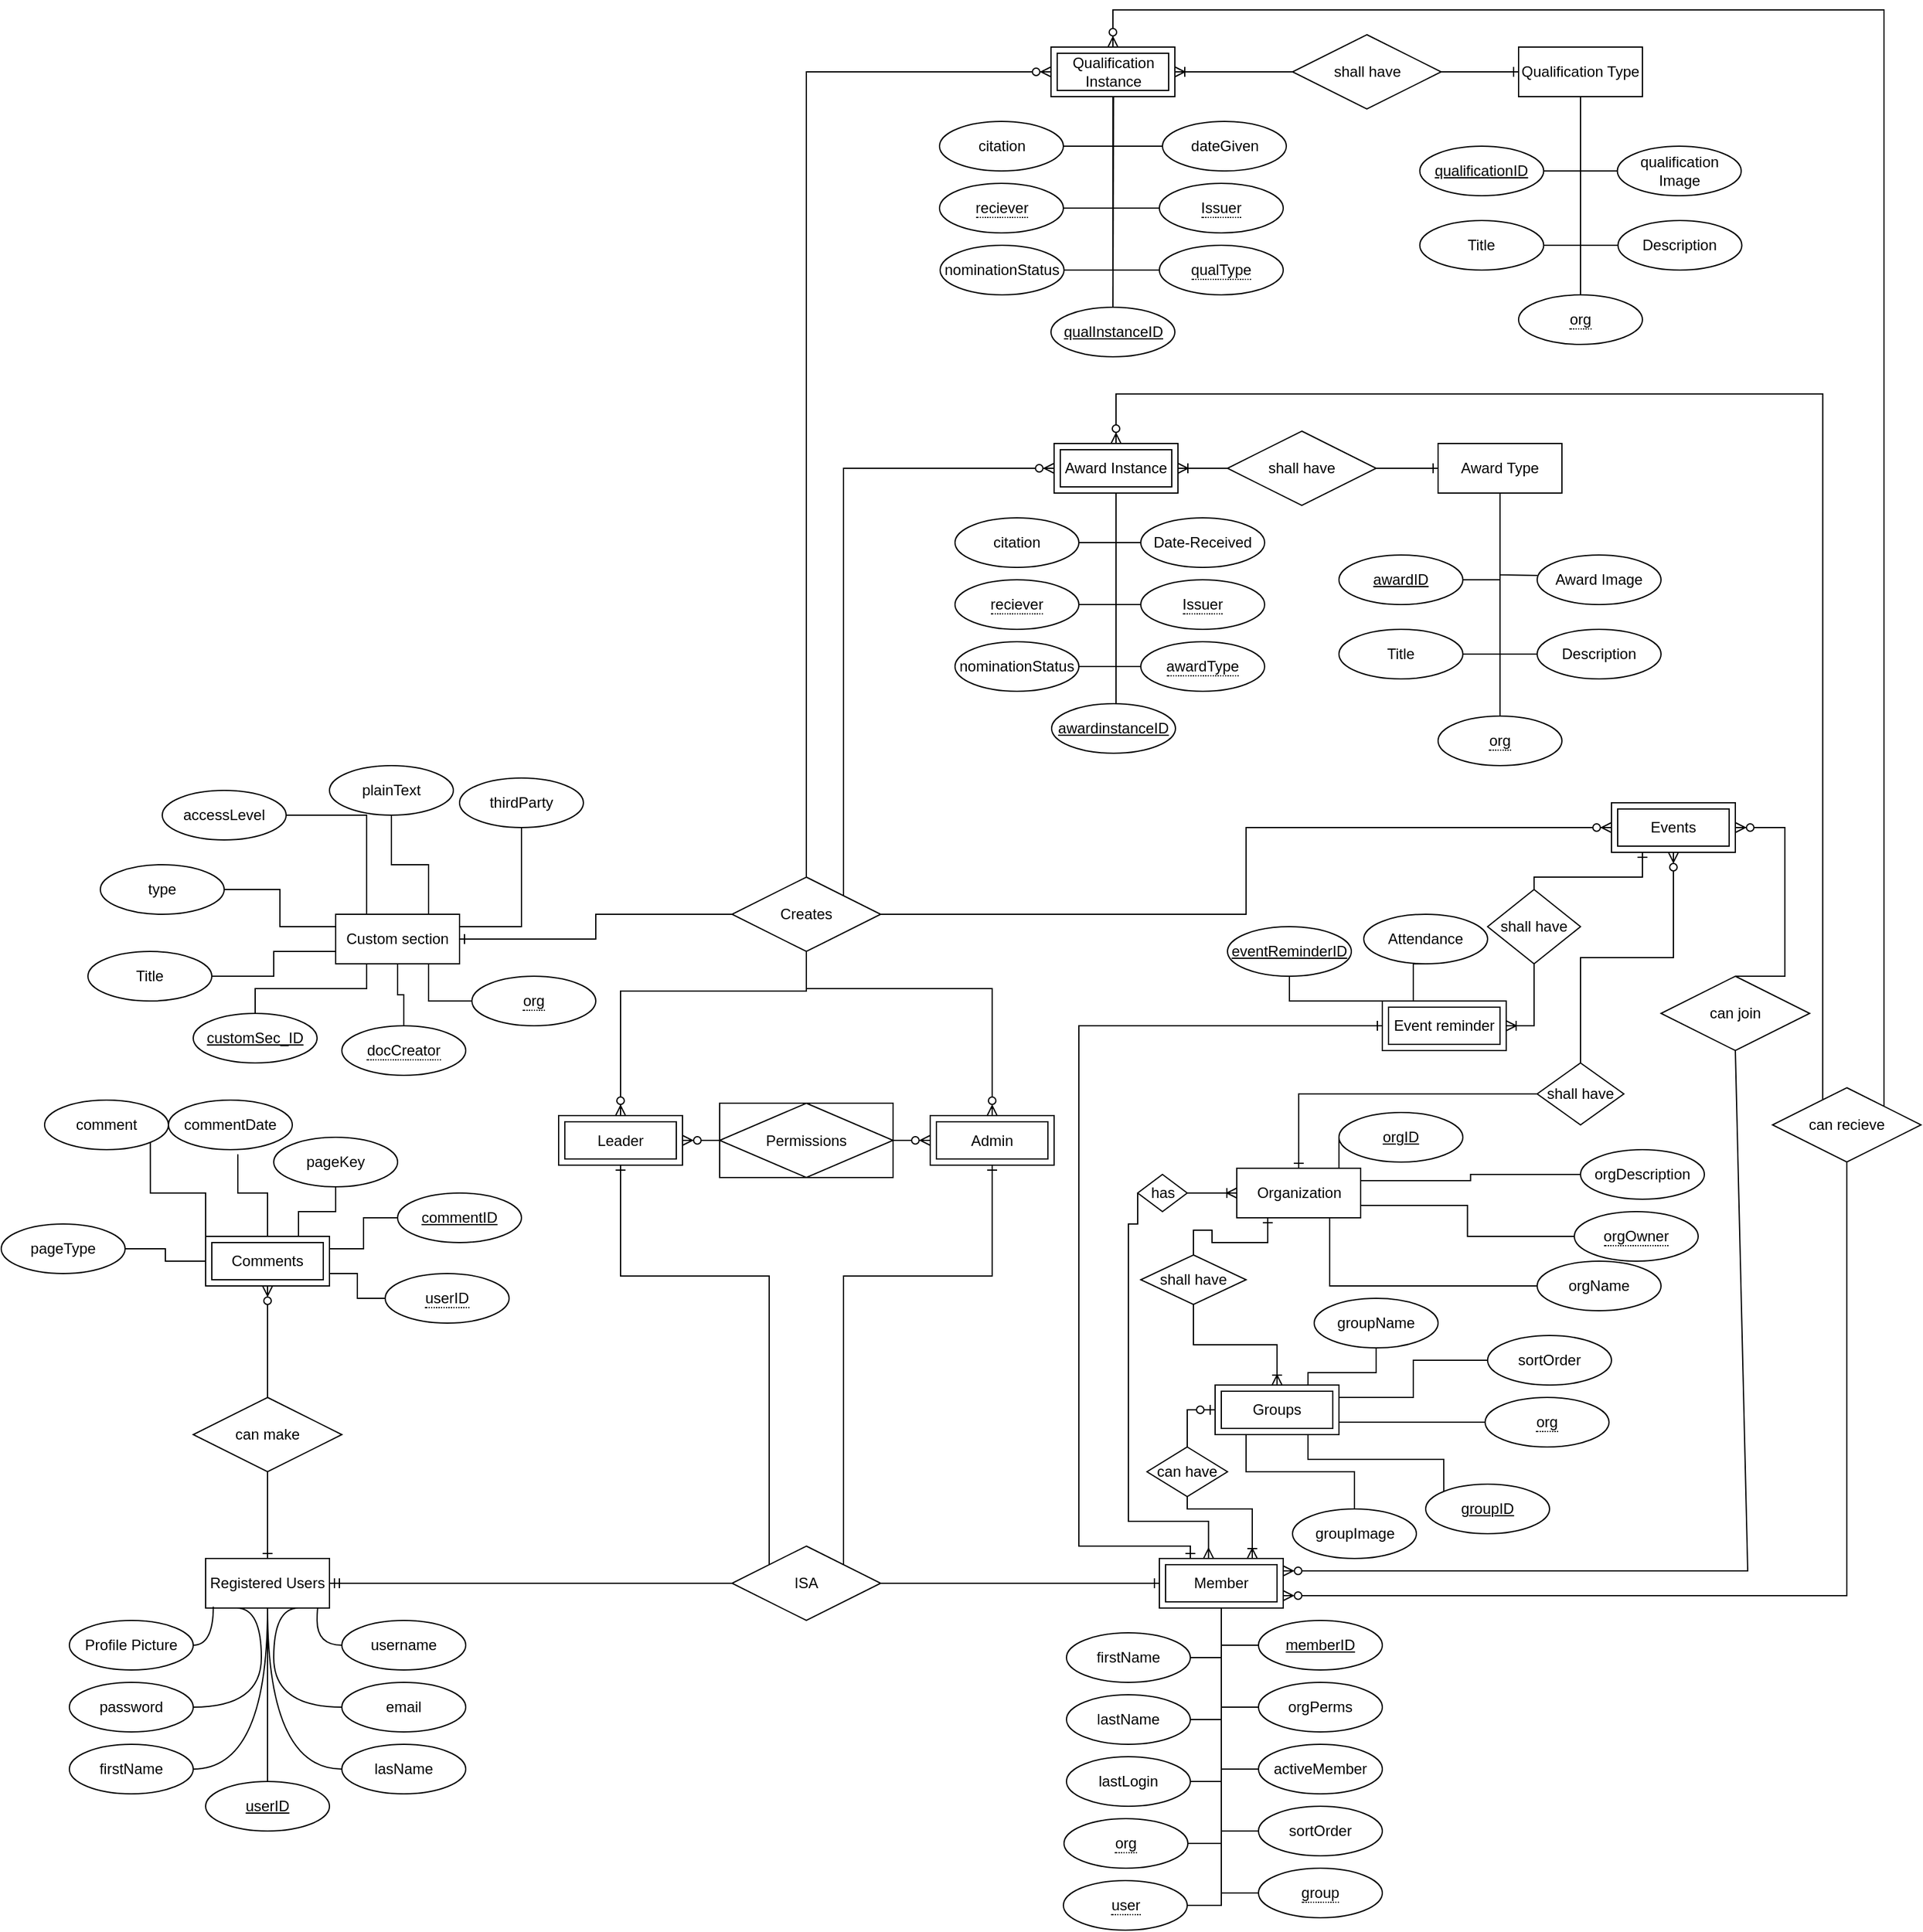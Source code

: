 <?xml version="1.0" encoding="UTF-8"?>
<mxfile version="24.7.3" type="google">
  <diagram name="Page-1" id="ZI6fwLE05P7FluuH5HYb">
    <mxGraphModel dx="3100" dy="2423" grid="1" gridSize="10" guides="1" tooltips="1" connect="1" arrows="1" fold="1" page="1" pageScale="1" pageWidth="850" pageHeight="1100" math="0" shadow="0">
      <root>
        <mxCell id="0" />
        <mxCell id="1" parent="0" />
        <mxCell id="qzLRw00x2EBnMvrKDf3v-9" style="edgeStyle=orthogonalEdgeStyle;rounded=0;orthogonalLoop=1;jettySize=auto;html=1;exitX=1;exitY=0.5;exitDx=0;exitDy=0;entryX=0.25;entryY=1;entryDx=0;entryDy=0;endArrow=none;endFill=0;curved=1;" parent="1" source="QJvTNlsDnHP9_tK7JuTX-13" target="f8IEIEPdvuGG4pA07hkH-3" edge="1">
          <mxGeometry relative="1" as="geometry">
            <Array as="points">
              <mxPoint x="-570" y="280" />
              <mxPoint x="-570" y="200" />
            </Array>
          </mxGeometry>
        </mxCell>
        <mxCell id="QJvTNlsDnHP9_tK7JuTX-13" value="password" style="ellipse;whiteSpace=wrap;html=1;align=center;" parent="1" vertex="1">
          <mxGeometry x="-725" y="260" width="100" height="40" as="geometry" />
        </mxCell>
        <mxCell id="a81ULzeU6N-q9SvySfn3-10" style="edgeStyle=orthogonalEdgeStyle;rounded=0;orthogonalLoop=1;jettySize=auto;html=1;exitX=1;exitY=0.5;exitDx=0;exitDy=0;entryX=0.5;entryY=1;entryDx=0;entryDy=0;curved=1;endArrow=none;endFill=0;" parent="1" source="QJvTNlsDnHP9_tK7JuTX-16" target="f8IEIEPdvuGG4pA07hkH-3" edge="1">
          <mxGeometry relative="1" as="geometry" />
        </mxCell>
        <mxCell id="QJvTNlsDnHP9_tK7JuTX-16" value="firstName" style="ellipse;whiteSpace=wrap;html=1;align=center;" parent="1" vertex="1">
          <mxGeometry x="-725" y="310" width="100" height="40" as="geometry" />
        </mxCell>
        <mxCell id="qzLRw00x2EBnMvrKDf3v-11" style="edgeStyle=orthogonalEdgeStyle;rounded=0;orthogonalLoop=1;jettySize=auto;html=1;entryX=1;entryY=1;entryDx=0;entryDy=0;curved=1;endArrow=none;endFill=0;" parent="1" source="QJvTNlsDnHP9_tK7JuTX-17" target="f8IEIEPdvuGG4pA07hkH-3" edge="1">
          <mxGeometry relative="1" as="geometry" />
        </mxCell>
        <mxCell id="QJvTNlsDnHP9_tK7JuTX-17" value="username" style="ellipse;whiteSpace=wrap;html=1;align=center;" parent="1" vertex="1">
          <mxGeometry x="-505" y="210" width="100" height="40" as="geometry" />
        </mxCell>
        <mxCell id="QJvTNlsDnHP9_tK7JuTX-21" value="ISA" style="shape=rhombus;perimeter=rhombusPerimeter;whiteSpace=wrap;html=1;align=center;" parent="1" vertex="1">
          <mxGeometry x="-190" y="150" width="120" height="60" as="geometry" />
        </mxCell>
        <mxCell id="nUvGmeNd-1cFZqoozH3D-35" style="edgeStyle=orthogonalEdgeStyle;rounded=0;orthogonalLoop=1;jettySize=auto;html=1;exitX=0.5;exitY=1;exitDx=0;exitDy=0;entryX=0;entryY=0.5;entryDx=0;entryDy=0;endArrow=none;endFill=0;" parent="1" source="QJvTNlsDnHP9_tK7JuTX-30" target="nUvGmeNd-1cFZqoozH3D-34" edge="1">
          <mxGeometry relative="1" as="geometry">
            <Array as="points">
              <mxPoint x="205" y="330" />
            </Array>
          </mxGeometry>
        </mxCell>
        <mxCell id="QJvTNlsDnHP9_tK7JuTX-30" value="Member" style="shape=ext;margin=3;double=1;whiteSpace=wrap;html=1;align=center;" parent="1" vertex="1">
          <mxGeometry x="155" y="160" width="100" height="40" as="geometry" />
        </mxCell>
        <mxCell id="QJvTNlsDnHP9_tK7JuTX-34" value="" style="edgeStyle=elbowEdgeStyle;fontSize=12;html=1;endArrow=ERmandOne;endFill=0;rounded=0;entryX=1;entryY=0.5;entryDx=0;entryDy=0;exitX=0;exitY=0.5;exitDx=0;exitDy=0;" parent="1" source="QJvTNlsDnHP9_tK7JuTX-21" target="f8IEIEPdvuGG4pA07hkH-3" edge="1">
          <mxGeometry width="100" height="100" relative="1" as="geometry">
            <mxPoint x="-105" y="180" as="sourcePoint" />
            <mxPoint x="-235" y="180" as="targetPoint" />
            <Array as="points">
              <mxPoint x="-260" y="180" />
            </Array>
          </mxGeometry>
        </mxCell>
        <mxCell id="QJvTNlsDnHP9_tK7JuTX-42" value="" style="fontSize=12;html=1;endArrow=ERone;endFill=0;rounded=0;exitX=1;exitY=0.5;exitDx=0;exitDy=0;" parent="1" source="QJvTNlsDnHP9_tK7JuTX-21" target="QJvTNlsDnHP9_tK7JuTX-30" edge="1">
          <mxGeometry width="100" height="100" relative="1" as="geometry">
            <mxPoint x="-285" y="10" as="sourcePoint" />
            <mxPoint x="-55" y="460" as="targetPoint" />
          </mxGeometry>
        </mxCell>
        <mxCell id="QJvTNlsDnHP9_tK7JuTX-43" value="" style="fontSize=12;html=1;endArrow=ERone;endFill=0;rounded=0;exitX=1;exitY=0;exitDx=0;exitDy=0;edgeStyle=orthogonalEdgeStyle;entryX=0.5;entryY=1;entryDx=0;entryDy=0;" parent="1" source="QJvTNlsDnHP9_tK7JuTX-21" target="qzLRw00x2EBnMvrKDf3v-18" edge="1">
          <mxGeometry width="100" height="100" relative="1" as="geometry">
            <mxPoint x="-100" y="167.5" as="sourcePoint" />
            <mxPoint x="100" y="-267.5" as="targetPoint" />
            <Array as="points">
              <mxPoint x="-100" y="-68" />
              <mxPoint x="20" y="-68" />
            </Array>
          </mxGeometry>
        </mxCell>
        <mxCell id="f8IEIEPdvuGG4pA07hkH-3" value="Registered Users" style="rounded=0;whiteSpace=wrap;html=1;" parent="1" vertex="1">
          <mxGeometry x="-615" y="160" width="100" height="40" as="geometry" />
        </mxCell>
        <mxCell id="2XC-__sGIWEo_h4CQZG6-8" value="Profile Picture" style="ellipse;whiteSpace=wrap;html=1;align=center;" parent="1" vertex="1">
          <mxGeometry x="-725" y="210" width="100" height="40" as="geometry" />
        </mxCell>
        <mxCell id="qzLRw00x2EBnMvrKDf3v-8" style="edgeStyle=orthogonalEdgeStyle;rounded=0;orthogonalLoop=1;jettySize=auto;html=1;exitX=0;exitY=0.5;exitDx=0;exitDy=0;entryX=0.75;entryY=1;entryDx=0;entryDy=0;curved=1;endArrow=none;endFill=0;" parent="1" source="2XC-__sGIWEo_h4CQZG6-13" target="f8IEIEPdvuGG4pA07hkH-3" edge="1">
          <mxGeometry relative="1" as="geometry">
            <Array as="points">
              <mxPoint x="-560" y="280" />
              <mxPoint x="-560" y="200" />
            </Array>
          </mxGeometry>
        </mxCell>
        <mxCell id="2XC-__sGIWEo_h4CQZG6-13" value="email" style="ellipse;whiteSpace=wrap;html=1;align=center;" parent="1" vertex="1">
          <mxGeometry x="-505" y="260" width="100" height="40" as="geometry" />
        </mxCell>
        <mxCell id="2XC-__sGIWEo_h4CQZG6-19" value="firstName" style="ellipse;whiteSpace=wrap;html=1;align=center;" parent="1" vertex="1">
          <mxGeometry x="80" y="220" width="100" height="40" as="geometry" />
        </mxCell>
        <mxCell id="2XC-__sGIWEo_h4CQZG6-21" value="lastName" style="ellipse;whiteSpace=wrap;html=1;align=center;" parent="1" vertex="1">
          <mxGeometry x="80" y="270" width="100" height="40" as="geometry" />
        </mxCell>
        <mxCell id="2XC-__sGIWEo_h4CQZG6-23" value="lastLogin" style="ellipse;whiteSpace=wrap;html=1;align=center;" parent="1" vertex="1">
          <mxGeometry x="80" y="320" width="100" height="40" as="geometry" />
        </mxCell>
        <mxCell id="qzLRw00x2EBnMvrKDf3v-13" style="edgeStyle=orthogonalEdgeStyle;rounded=0;orthogonalLoop=1;jettySize=auto;html=1;entryX=1;entryY=0.5;entryDx=0;entryDy=0;endArrow=ERzeroToMany;endFill=0;" parent="1" source="2XC-__sGIWEo_h4CQZG6-35" target="qzLRw00x2EBnMvrKDf3v-17" edge="1">
          <mxGeometry relative="1" as="geometry">
            <mxPoint x="-310.0" y="-177.5" as="targetPoint" />
            <Array as="points">
              <mxPoint x="-210" y="-177" />
              <mxPoint x="-210" y="-177" />
            </Array>
          </mxGeometry>
        </mxCell>
        <mxCell id="qzLRw00x2EBnMvrKDf3v-14" style="edgeStyle=orthogonalEdgeStyle;rounded=0;orthogonalLoop=1;jettySize=auto;html=1;exitX=1;exitY=0.5;exitDx=0;exitDy=0;entryX=0;entryY=0.5;entryDx=0;entryDy=0;endArrow=ERzeroToMany;endFill=0;" parent="1" source="2XC-__sGIWEo_h4CQZG6-35" target="qzLRw00x2EBnMvrKDf3v-18" edge="1">
          <mxGeometry relative="1" as="geometry">
            <mxPoint x="50" y="-177.5" as="targetPoint" />
          </mxGeometry>
        </mxCell>
        <mxCell id="2XC-__sGIWEo_h4CQZG6-35" value="Permissions" style="shape=associativeEntity;whiteSpace=wrap;html=1;align=center;" parent="1" vertex="1">
          <mxGeometry x="-200" y="-207.5" width="140" height="60" as="geometry" />
        </mxCell>
        <mxCell id="2XC-__sGIWEo_h4CQZG6-39" value="" style="fontSize=12;html=1;endArrow=ERone;endFill=0;rounded=0;edgeStyle=orthogonalEdgeStyle;entryX=0.5;entryY=1;entryDx=0;entryDy=0;exitX=0;exitY=0;exitDx=0;exitDy=0;" parent="1" source="QJvTNlsDnHP9_tK7JuTX-21" target="qzLRw00x2EBnMvrKDf3v-17" edge="1">
          <mxGeometry width="100" height="100" relative="1" as="geometry">
            <mxPoint x="-160" y="167.5" as="sourcePoint" />
            <mxPoint x="-360" y="-267.5" as="targetPoint" />
            <Array as="points">
              <mxPoint x="-160" y="-68" />
              <mxPoint x="-280" y="-68" />
            </Array>
          </mxGeometry>
        </mxCell>
        <mxCell id="2XC-__sGIWEo_h4CQZG6-41" value="" style="edgeStyle=orthogonalEdgeStyle;fontSize=12;html=1;endArrow=ERzeroToMany;endFill=1;rounded=0;entryX=0.5;entryY=0;entryDx=0;entryDy=0;exitX=0.5;exitY=1;exitDx=0;exitDy=0;" parent="1" source="nUvGmeNd-1cFZqoozH3D-14" target="qzLRw00x2EBnMvrKDf3v-17" edge="1">
          <mxGeometry width="100" height="100" relative="1" as="geometry">
            <mxPoint x="-130" y="-328" as="sourcePoint" />
            <mxPoint x="-360" y="-307.5" as="targetPoint" />
            <Array as="points">
              <mxPoint x="-130" y="-298" />
              <mxPoint x="-280" y="-298" />
            </Array>
          </mxGeometry>
        </mxCell>
        <mxCell id="nUvGmeNd-1cFZqoozH3D-23" style="edgeStyle=orthogonalEdgeStyle;rounded=0;orthogonalLoop=1;jettySize=auto;html=1;entryX=0.5;entryY=0;entryDx=0;entryDy=0;startArrow=ERone;startFill=0;endArrow=none;endFill=0;exitX=0.25;exitY=1;exitDx=0;exitDy=0;" parent="1" source="2XC-__sGIWEo_h4CQZG6-46" target="nUvGmeNd-1cFZqoozH3D-21" edge="1">
          <mxGeometry relative="1" as="geometry">
            <Array as="points">
              <mxPoint x="545" y="-390" />
              <mxPoint x="458" y="-390" />
            </Array>
          </mxGeometry>
        </mxCell>
        <mxCell id="nUvGmeNd-1cFZqoozH3D-41" style="edgeStyle=orthogonalEdgeStyle;rounded=0;orthogonalLoop=1;jettySize=auto;html=1;exitX=0.5;exitY=1;exitDx=0;exitDy=0;endArrow=none;endFill=0;startArrow=ERzeroToMany;startFill=0;" parent="1" source="2XC-__sGIWEo_h4CQZG6-46" target="nUvGmeNd-1cFZqoozH3D-40" edge="1">
          <mxGeometry relative="1" as="geometry" />
        </mxCell>
        <mxCell id="2XC-__sGIWEo_h4CQZG6-46" value="Events" style="shape=ext;margin=3;double=1;whiteSpace=wrap;html=1;align=center;" parent="1" vertex="1">
          <mxGeometry x="520" y="-450" width="100" height="40" as="geometry" />
        </mxCell>
        <mxCell id="2XC-__sGIWEo_h4CQZG6-47" value="" style="edgeStyle=orthogonalEdgeStyle;fontSize=12;html=1;endArrow=ERzeroToMany;endFill=1;rounded=0;entryX=0;entryY=0.5;entryDx=0;entryDy=0;exitX=1;exitY=0.5;exitDx=0;exitDy=0;" parent="1" source="nUvGmeNd-1cFZqoozH3D-14" target="2XC-__sGIWEo_h4CQZG6-46" edge="1">
          <mxGeometry width="100" height="100" relative="1" as="geometry">
            <mxPoint x="-60" y="-380" as="sourcePoint" />
            <mxPoint x="240" y="-470" as="targetPoint" />
          </mxGeometry>
        </mxCell>
        <mxCell id="2XC-__sGIWEo_h4CQZG6-48" value="" style="fontSize=12;html=1;endArrow=ERzeroToMany;endFill=1;rounded=0;entryX=1;entryY=0.25;entryDx=0;entryDy=0;exitX=0.5;exitY=1;exitDx=0;exitDy=0;" parent="1" source="nUvGmeNd-1cFZqoozH3D-15" target="QJvTNlsDnHP9_tK7JuTX-30" edge="1">
          <mxGeometry width="100" height="100" relative="1" as="geometry">
            <mxPoint x="660" y="-190" as="sourcePoint" />
            <mxPoint x="190" y="-330" as="targetPoint" />
            <Array as="points">
              <mxPoint x="630" y="170" />
            </Array>
          </mxGeometry>
        </mxCell>
        <mxCell id="2XC-__sGIWEo_h4CQZG6-52" value="" style="fontSize=12;html=1;endArrow=ERzeroToMany;endFill=1;rounded=0;entryX=1;entryY=0.5;entryDx=0;entryDy=0;exitX=0.5;exitY=0;exitDx=0;exitDy=0;" parent="1" source="nUvGmeNd-1cFZqoozH3D-15" target="2XC-__sGIWEo_h4CQZG6-46" edge="1">
          <mxGeometry width="100" height="100" relative="1" as="geometry">
            <mxPoint x="660" y="-260" as="sourcePoint" />
            <mxPoint x="300" y="-120" as="targetPoint" />
            <Array as="points">
              <mxPoint x="660" y="-310" />
              <mxPoint x="660" y="-350" />
              <mxPoint x="660" y="-430" />
              <mxPoint x="630" y="-430" />
            </Array>
          </mxGeometry>
        </mxCell>
        <mxCell id="2XC-__sGIWEo_h4CQZG6-54" value="Award Instance" style="shape=ext;margin=3;double=1;whiteSpace=wrap;html=1;align=center;" parent="1" vertex="1">
          <mxGeometry x="70" y="-740" width="100" height="40" as="geometry" />
        </mxCell>
        <mxCell id="2XC-__sGIWEo_h4CQZG6-56" value="" style="edgeStyle=orthogonalEdgeStyle;fontSize=12;html=1;endArrow=ERzeroToMany;endFill=1;rounded=0;entryX=0;entryY=0.5;entryDx=0;entryDy=0;exitX=1;exitY=0;exitDx=0;exitDy=0;" parent="1" source="nUvGmeNd-1cFZqoozH3D-14" target="2XC-__sGIWEo_h4CQZG6-54" edge="1">
          <mxGeometry width="100" height="100" relative="1" as="geometry">
            <mxPoint x="-95" y="-400" as="sourcePoint" />
            <mxPoint x="250" y="-460" as="targetPoint" />
            <Array as="points">
              <mxPoint x="-100" y="-720" />
            </Array>
          </mxGeometry>
        </mxCell>
        <mxCell id="2XC-__sGIWEo_h4CQZG6-57" value="" style="fontSize=12;html=1;endArrow=ERzeroToMany;endFill=1;rounded=0;entryX=0.5;entryY=0;entryDx=0;entryDy=0;edgeStyle=orthogonalEdgeStyle;exitX=0.338;exitY=0.181;exitDx=0;exitDy=0;exitPerimeter=0;" parent="1" source="nUvGmeNd-1cFZqoozH3D-16" target="2XC-__sGIWEo_h4CQZG6-54" edge="1">
          <mxGeometry width="100" height="100" relative="1" as="geometry">
            <mxPoint x="690" y="-210" as="sourcePoint" />
            <mxPoint x="300" y="-440" as="targetPoint" />
            <Array as="points">
              <mxPoint x="691" y="-780" />
              <mxPoint x="120" y="-780" />
            </Array>
          </mxGeometry>
        </mxCell>
        <mxCell id="a81ULzeU6N-q9SvySfn3-40" style="edgeStyle=orthogonalEdgeStyle;rounded=0;orthogonalLoop=1;jettySize=auto;html=1;exitX=1;exitY=0.5;exitDx=0;exitDy=0;entryX=0.5;entryY=1;entryDx=0;entryDy=0;endArrow=none;endFill=0;" parent="1" source="2XC-__sGIWEo_h4CQZG6-61" target="2XC-__sGIWEo_h4CQZG6-54" edge="1">
          <mxGeometry relative="1" as="geometry" />
        </mxCell>
        <mxCell id="2XC-__sGIWEo_h4CQZG6-61" value="citation" style="ellipse;whiteSpace=wrap;html=1;align=center;" parent="1" vertex="1">
          <mxGeometry x="-10" y="-680" width="100" height="40" as="geometry" />
        </mxCell>
        <mxCell id="a81ULzeU6N-q9SvySfn3-42" style="edgeStyle=orthogonalEdgeStyle;rounded=0;orthogonalLoop=1;jettySize=auto;html=1;exitX=0;exitY=0.5;exitDx=0;exitDy=0;entryX=0.5;entryY=1;entryDx=0;entryDy=0;endArrow=none;endFill=0;" parent="1" source="2XC-__sGIWEo_h4CQZG6-62" target="2XC-__sGIWEo_h4CQZG6-54" edge="1">
          <mxGeometry relative="1" as="geometry" />
        </mxCell>
        <mxCell id="2XC-__sGIWEo_h4CQZG6-62" value="Date-Received" style="ellipse;whiteSpace=wrap;html=1;align=center;" parent="1" vertex="1">
          <mxGeometry x="140" y="-680" width="100" height="40" as="geometry" />
        </mxCell>
        <mxCell id="2XC-__sGIWEo_h4CQZG6-66" value="Award Image" style="ellipse;whiteSpace=wrap;html=1;align=center;" parent="1" vertex="1">
          <mxGeometry x="460" y="-650" width="100" height="40" as="geometry" />
        </mxCell>
        <mxCell id="2XC-__sGIWEo_h4CQZG6-69" value="Description" style="ellipse;whiteSpace=wrap;html=1;align=center;" parent="1" vertex="1">
          <mxGeometry x="460" y="-590" width="100" height="40" as="geometry" />
        </mxCell>
        <mxCell id="2XC-__sGIWEo_h4CQZG6-70" value="Title" style="ellipse;whiteSpace=wrap;html=1;align=center;" parent="1" vertex="1">
          <mxGeometry x="300" y="-590" width="100" height="40" as="geometry" />
        </mxCell>
        <mxCell id="2XC-__sGIWEo_h4CQZG6-78" value="Qualification Instance" style="shape=ext;margin=3;double=1;whiteSpace=wrap;html=1;align=center;" parent="1" vertex="1">
          <mxGeometry x="67.5" y="-1060" width="100" height="40" as="geometry" />
        </mxCell>
        <mxCell id="2XC-__sGIWEo_h4CQZG6-81" value="dateGiven" style="ellipse;whiteSpace=wrap;html=1;align=center;strokeColor=default;" parent="1" vertex="1">
          <mxGeometry x="157.5" y="-1000" width="100" height="40" as="geometry" />
        </mxCell>
        <mxCell id="2XC-__sGIWEo_h4CQZG6-82" value="citation" style="ellipse;whiteSpace=wrap;html=1;align=center;" parent="1" vertex="1">
          <mxGeometry x="-22.5" y="-1000" width="100" height="40" as="geometry" />
        </mxCell>
        <mxCell id="2XC-__sGIWEo_h4CQZG6-83" value="" style="edgeStyle=orthogonalEdgeStyle;fontSize=12;html=1;endArrow=none;endFill=0;rounded=0;entryX=0;entryY=0.5;entryDx=0;entryDy=0;" parent="1" source="2XC-__sGIWEo_h4CQZG6-78" target="2XC-__sGIWEo_h4CQZG6-81" edge="1">
          <mxGeometry width="100" height="100" relative="1" as="geometry">
            <mxPoint x="117.5" y="-1030" as="sourcePoint" />
            <mxPoint x="437.5" y="-920" as="targetPoint" />
            <Array as="points">
              <mxPoint x="117.5" y="-980" />
            </Array>
          </mxGeometry>
        </mxCell>
        <mxCell id="2XC-__sGIWEo_h4CQZG6-87" value="" style="edgeStyle=orthogonalEdgeStyle;fontSize=12;html=1;endArrow=none;endFill=0;rounded=0;entryX=1;entryY=0.5;entryDx=0;entryDy=0;startArrow=none;startFill=0;" parent="1" source="2XC-__sGIWEo_h4CQZG6-78" target="2XC-__sGIWEo_h4CQZG6-82" edge="1">
          <mxGeometry width="100" height="100" relative="1" as="geometry">
            <mxPoint x="127.5" y="-1020" as="sourcePoint" />
            <mxPoint x="167.5" y="-970" as="targetPoint" />
            <Array as="points">
              <mxPoint x="117.5" y="-980" />
            </Array>
          </mxGeometry>
        </mxCell>
        <mxCell id="2XC-__sGIWEo_h4CQZG6-88" value="" style="edgeStyle=orthogonalEdgeStyle;fontSize=12;html=1;endArrow=none;endFill=0;rounded=0;exitX=0.5;exitY=1;exitDx=0;exitDy=0;startArrow=none;startFill=0;" parent="1" source="2XC-__sGIWEo_h4CQZG6-78" target="a81ULzeU6N-q9SvySfn3-31" edge="1">
          <mxGeometry width="100" height="100" relative="1" as="geometry">
            <mxPoint x="127.5" y="-1030" as="sourcePoint" />
            <mxPoint x="155" y="-930" as="targetPoint" />
            <Array as="points">
              <mxPoint x="118" y="-930" />
            </Array>
          </mxGeometry>
        </mxCell>
        <mxCell id="2XC-__sGIWEo_h4CQZG6-90" value="" style="edgeStyle=orthogonalEdgeStyle;fontSize=12;html=1;endArrow=none;endFill=0;rounded=0;exitX=0.5;exitY=1;exitDx=0;exitDy=0;startArrow=none;startFill=0;" parent="1" source="2XC-__sGIWEo_h4CQZG6-78" target="a81ULzeU6N-q9SvySfn3-30" edge="1">
          <mxGeometry width="100" height="100" relative="1" as="geometry">
            <mxPoint x="127.5" y="-1030" as="sourcePoint" />
            <mxPoint x="77.5" y="-930" as="targetPoint" />
            <Array as="points">
              <mxPoint x="118" y="-930" />
            </Array>
          </mxGeometry>
        </mxCell>
        <mxCell id="2XC-__sGIWEo_h4CQZG6-91" value="" style="edgeStyle=orthogonalEdgeStyle;fontSize=12;html=1;endArrow=ERzeroToMany;endFill=1;rounded=0;entryX=0;entryY=0.5;entryDx=0;entryDy=0;exitX=0.5;exitY=0;exitDx=0;exitDy=0;" parent="1" source="nUvGmeNd-1cFZqoozH3D-14" target="2XC-__sGIWEo_h4CQZG6-78" edge="1">
          <mxGeometry width="100" height="100" relative="1" as="geometry">
            <mxPoint x="-130" y="-410" as="sourcePoint" />
            <mxPoint x="170" y="-740" as="targetPoint" />
          </mxGeometry>
        </mxCell>
        <mxCell id="2XC-__sGIWEo_h4CQZG6-92" value="" style="fontSize=12;html=1;endArrow=ERzeroToMany;endFill=1;rounded=0;entryX=0.5;entryY=0;entryDx=0;entryDy=0;edgeStyle=orthogonalEdgeStyle;exitX=1;exitY=0;exitDx=0;exitDy=0;" parent="1" source="nUvGmeNd-1cFZqoozH3D-16" target="2XC-__sGIWEo_h4CQZG6-78" edge="1">
          <mxGeometry width="100" height="100" relative="1" as="geometry">
            <mxPoint x="720" y="-210" as="sourcePoint" />
            <mxPoint x="280" y="-970" as="targetPoint" />
            <Array as="points">
              <mxPoint x="740" y="-1090" />
              <mxPoint x="118" y="-1090" />
            </Array>
          </mxGeometry>
        </mxCell>
        <mxCell id="qzLRw00x2EBnMvrKDf3v-10" style="edgeStyle=orthogonalEdgeStyle;rounded=0;orthogonalLoop=1;jettySize=auto;html=1;entryX=0.062;entryY=0.971;entryDx=0;entryDy=0;entryPerimeter=0;curved=1;exitX=1;exitY=0.5;exitDx=0;exitDy=0;endArrow=none;endFill=0;" parent="1" source="2XC-__sGIWEo_h4CQZG6-8" target="f8IEIEPdvuGG4pA07hkH-3" edge="1">
          <mxGeometry relative="1" as="geometry" />
        </mxCell>
        <mxCell id="53Fr9ARSWQHSsKV8VobN-8" style="edgeStyle=orthogonalEdgeStyle;rounded=0;orthogonalLoop=1;jettySize=auto;html=1;endArrow=none;endFill=0;" parent="1" source="qzLRw00x2EBnMvrKDf3v-15" target="53Fr9ARSWQHSsKV8VobN-5" edge="1">
          <mxGeometry relative="1" as="geometry" />
        </mxCell>
        <mxCell id="qzLRw00x2EBnMvrKDf3v-15" value="Award Type" style="whiteSpace=wrap;html=1;align=center;" parent="1" vertex="1">
          <mxGeometry x="380" y="-740" width="100" height="40" as="geometry" />
        </mxCell>
        <mxCell id="qzLRw00x2EBnMvrKDf3v-17" value="Leader" style="shape=ext;margin=3;double=1;whiteSpace=wrap;html=1;align=center;" parent="1" vertex="1">
          <mxGeometry x="-330" y="-197.5" width="100" height="40" as="geometry" />
        </mxCell>
        <mxCell id="a81ULzeU6N-q9SvySfn3-74" style="edgeStyle=orthogonalEdgeStyle;rounded=0;orthogonalLoop=1;jettySize=auto;html=1;exitX=0.5;exitY=0;exitDx=0;exitDy=0;entryX=0.5;entryY=1;entryDx=0;entryDy=0;endArrow=none;endFill=0;startArrow=ERzeroToMany;startFill=0;" parent="1" source="qzLRw00x2EBnMvrKDf3v-18" target="nUvGmeNd-1cFZqoozH3D-14" edge="1">
          <mxGeometry relative="1" as="geometry">
            <Array as="points">
              <mxPoint x="20" y="-300" />
              <mxPoint x="-130" y="-300" />
            </Array>
          </mxGeometry>
        </mxCell>
        <mxCell id="qzLRw00x2EBnMvrKDf3v-18" value="Admin" style="shape=ext;margin=3;double=1;whiteSpace=wrap;html=1;align=center;" parent="1" vertex="1">
          <mxGeometry x="-30" y="-197.5" width="100" height="40" as="geometry" />
        </mxCell>
        <mxCell id="nUvGmeNd-1cFZqoozH3D-42" style="edgeStyle=orthogonalEdgeStyle;rounded=0;orthogonalLoop=1;jettySize=auto;html=1;entryX=0;entryY=0.5;entryDx=0;entryDy=0;exitX=0.5;exitY=0;exitDx=0;exitDy=0;endArrow=none;endFill=0;startArrow=ERone;startFill=0;" parent="1" source="qzLRw00x2EBnMvrKDf3v-19" target="nUvGmeNd-1cFZqoozH3D-40" edge="1">
          <mxGeometry relative="1" as="geometry">
            <mxPoint x="382.5" y="-215" as="targetPoint" />
          </mxGeometry>
        </mxCell>
        <mxCell id="a81ULzeU6N-q9SvySfn3-78" style="edgeStyle=orthogonalEdgeStyle;rounded=0;orthogonalLoop=1;jettySize=auto;html=1;exitX=0.75;exitY=0;exitDx=0;exitDy=0;entryX=0;entryY=0.5;entryDx=0;entryDy=0;endArrow=none;endFill=0;" parent="1" source="qzLRw00x2EBnMvrKDf3v-19" target="a81ULzeU6N-q9SvySfn3-6" edge="1">
          <mxGeometry relative="1" as="geometry" />
        </mxCell>
        <mxCell id="a81ULzeU6N-q9SvySfn3-80" style="edgeStyle=orthogonalEdgeStyle;rounded=0;orthogonalLoop=1;jettySize=auto;html=1;exitX=1;exitY=0.25;exitDx=0;exitDy=0;entryX=0;entryY=0.5;entryDx=0;entryDy=0;endArrow=none;endFill=0;" parent="1" source="qzLRw00x2EBnMvrKDf3v-19" target="2u9VCRAF1mAu7VQFAGcg-46" edge="1">
          <mxGeometry relative="1" as="geometry" />
        </mxCell>
        <mxCell id="a81ULzeU6N-q9SvySfn3-84" style="edgeStyle=orthogonalEdgeStyle;rounded=0;orthogonalLoop=1;jettySize=auto;html=1;exitX=0.25;exitY=1;exitDx=0;exitDy=0;entryX=0.5;entryY=0;entryDx=0;entryDy=0;endArrow=none;endFill=0;startArrow=ERone;startFill=0;" parent="1" source="qzLRw00x2EBnMvrKDf3v-19" target="nUvGmeNd-1cFZqoozH3D-44" edge="1">
          <mxGeometry relative="1" as="geometry" />
        </mxCell>
        <mxCell id="qzLRw00x2EBnMvrKDf3v-19" value="Organization" style="whiteSpace=wrap;html=1;align=center;" parent="1" vertex="1">
          <mxGeometry x="217.5" y="-155" width="100" height="40" as="geometry" />
        </mxCell>
        <mxCell id="qzLRw00x2EBnMvrKDf3v-24" style="edgeStyle=orthogonalEdgeStyle;rounded=0;orthogonalLoop=1;jettySize=auto;html=1;entryX=0;entryY=0.5;entryDx=0;entryDy=0;startArrow=ERone;startFill=0;endArrow=none;endFill=0;" parent="1" source="qzLRw00x2EBnMvrKDf3v-20" target="nUvGmeNd-1cFZqoozH3D-14" edge="1">
          <mxGeometry relative="1" as="geometry">
            <mxPoint x="-200" y="-380" as="targetPoint" />
          </mxGeometry>
        </mxCell>
        <mxCell id="qzLRw00x2EBnMvrKDf3v-20" value="Custom section" style="whiteSpace=wrap;html=1;align=center;" parent="1" vertex="1">
          <mxGeometry x="-510" y="-360" width="100" height="40" as="geometry" />
        </mxCell>
        <mxCell id="nUvGmeNd-1cFZqoozH3D-3" style="edgeStyle=orthogonalEdgeStyle;rounded=0;orthogonalLoop=1;jettySize=auto;html=1;exitX=0;exitY=0.5;exitDx=0;exitDy=0;entryX=0.25;entryY=0;entryDx=0;entryDy=0;startArrow=ERone;startFill=0;endArrow=ERone;endFill=0;" parent="1" source="qzLRw00x2EBnMvrKDf3v-21" target="QJvTNlsDnHP9_tK7JuTX-30" edge="1">
          <mxGeometry relative="1" as="geometry">
            <Array as="points">
              <mxPoint x="90" y="-270" />
              <mxPoint x="90" y="150" />
              <mxPoint x="180" y="150" />
            </Array>
          </mxGeometry>
        </mxCell>
        <mxCell id="qzLRw00x2EBnMvrKDf3v-21" value="Event reminder" style="shape=ext;margin=3;double=1;whiteSpace=wrap;html=1;align=center;" parent="1" vertex="1">
          <mxGeometry x="335" y="-290" width="100" height="40" as="geometry" />
        </mxCell>
        <mxCell id="qzLRw00x2EBnMvrKDf3v-25" style="edgeStyle=orthogonalEdgeStyle;rounded=0;orthogonalLoop=1;jettySize=auto;html=1;endArrow=ERone;endFill=0;startArrow=none;startFill=0;exitX=0.5;exitY=1;exitDx=0;exitDy=0;" parent="1" source="nUvGmeNd-1cFZqoozH3D-19" target="f8IEIEPdvuGG4pA07hkH-3" edge="1">
          <mxGeometry relative="1" as="geometry" />
        </mxCell>
        <mxCell id="a81ULzeU6N-q9SvySfn3-58" style="edgeStyle=orthogonalEdgeStyle;rounded=0;orthogonalLoop=1;jettySize=auto;html=1;exitX=1;exitY=0.75;exitDx=0;exitDy=0;entryX=0;entryY=0.5;entryDx=0;entryDy=0;endArrow=none;endFill=0;" parent="1" source="qzLRw00x2EBnMvrKDf3v-22" target="a81ULzeU6N-q9SvySfn3-57" edge="1">
          <mxGeometry relative="1" as="geometry" />
        </mxCell>
        <mxCell id="qzLRw00x2EBnMvrKDf3v-22" value="Comments" style="shape=ext;margin=3;double=1;whiteSpace=wrap;html=1;align=center;" parent="1" vertex="1">
          <mxGeometry x="-615" y="-100" width="100" height="40" as="geometry" />
        </mxCell>
        <mxCell id="qzLRw00x2EBnMvrKDf3v-27" value="comment" style="ellipse;whiteSpace=wrap;html=1;align=center;" parent="1" vertex="1">
          <mxGeometry x="-745" y="-210" width="100" height="40" as="geometry" />
        </mxCell>
        <mxCell id="qzLRw00x2EBnMvrKDf3v-28" value="commentDate" style="ellipse;whiteSpace=wrap;html=1;align=center;" parent="1" vertex="1">
          <mxGeometry x="-645" y="-210" width="100" height="40" as="geometry" />
        </mxCell>
        <mxCell id="qzLRw00x2EBnMvrKDf3v-29" value="pageKey" style="ellipse;whiteSpace=wrap;html=1;align=center;" parent="1" vertex="1">
          <mxGeometry x="-560" y="-180" width="100" height="40" as="geometry" />
        </mxCell>
        <mxCell id="qzLRw00x2EBnMvrKDf3v-30" value="pageType" style="ellipse;whiteSpace=wrap;html=1;align=center;" parent="1" vertex="1">
          <mxGeometry x="-780" y="-110" width="100" height="40" as="geometry" />
        </mxCell>
        <mxCell id="qzLRw00x2EBnMvrKDf3v-36" value="plainText" style="ellipse;whiteSpace=wrap;html=1;align=center;" parent="1" vertex="1">
          <mxGeometry x="-515" y="-480" width="100" height="40" as="geometry" />
        </mxCell>
        <mxCell id="qzLRw00x2EBnMvrKDf3v-37" value="Title" style="ellipse;whiteSpace=wrap;html=1;align=center;" parent="1" vertex="1">
          <mxGeometry x="-710" y="-330" width="100" height="40" as="geometry" />
        </mxCell>
        <mxCell id="qzLRw00x2EBnMvrKDf3v-38" value="thirdParty" style="ellipse;whiteSpace=wrap;html=1;align=center;" parent="1" vertex="1">
          <mxGeometry x="-410" y="-470" width="100" height="40" as="geometry" />
        </mxCell>
        <mxCell id="qzLRw00x2EBnMvrKDf3v-39" value="accessLevel" style="ellipse;whiteSpace=wrap;html=1;align=center;" parent="1" vertex="1">
          <mxGeometry x="-650" y="-460" width="100" height="40" as="geometry" />
        </mxCell>
        <mxCell id="2u9VCRAF1mAu7VQFAGcg-4" value="" style="fontSize=12;html=1;endArrow=none;rounded=0;entryX=1;entryY=0.5;entryDx=0;entryDy=0;exitX=0;exitY=0.75;exitDx=0;exitDy=0;startArrow=none;startFill=0;edgeStyle=orthogonalEdgeStyle;endFill=0;" parent="1" source="qzLRw00x2EBnMvrKDf3v-20" target="qzLRw00x2EBnMvrKDf3v-37" edge="1">
          <mxGeometry width="100" height="100" relative="1" as="geometry">
            <mxPoint x="-600" y="-320" as="sourcePoint" />
            <mxPoint x="-545" y="-310" as="targetPoint" />
          </mxGeometry>
        </mxCell>
        <mxCell id="2u9VCRAF1mAu7VQFAGcg-6" value="" style="fontSize=12;html=1;endArrow=none;rounded=0;entryX=1;entryY=0.5;entryDx=0;entryDy=0;exitX=0.25;exitY=0;exitDx=0;exitDy=0;startArrow=none;startFill=0;edgeStyle=orthogonalEdgeStyle;endFill=0;" parent="1" source="qzLRw00x2EBnMvrKDf3v-20" target="qzLRw00x2EBnMvrKDf3v-39" edge="1">
          <mxGeometry width="100" height="100" relative="1" as="geometry">
            <mxPoint x="-550" y="-340" as="sourcePoint" />
            <mxPoint x="-590" y="-320" as="targetPoint" />
          </mxGeometry>
        </mxCell>
        <mxCell id="2u9VCRAF1mAu7VQFAGcg-7" value="" style="fontSize=12;html=1;endArrow=none;rounded=0;entryX=0.5;entryY=1;entryDx=0;entryDy=0;exitX=0.75;exitY=0;exitDx=0;exitDy=0;startArrow=none;startFill=0;edgeStyle=orthogonalEdgeStyle;endFill=0;" parent="1" source="qzLRw00x2EBnMvrKDf3v-20" target="qzLRw00x2EBnMvrKDf3v-36" edge="1">
          <mxGeometry width="100" height="100" relative="1" as="geometry">
            <mxPoint x="-550" y="-360" as="sourcePoint" />
            <mxPoint x="-590" y="-390" as="targetPoint" />
          </mxGeometry>
        </mxCell>
        <mxCell id="2u9VCRAF1mAu7VQFAGcg-8" value="" style="fontSize=12;html=1;endArrow=none;rounded=0;entryX=0.5;entryY=1;entryDx=0;entryDy=0;exitX=1;exitY=0.25;exitDx=0;exitDy=0;startArrow=none;startFill=0;edgeStyle=orthogonalEdgeStyle;endFill=0;" parent="1" source="qzLRw00x2EBnMvrKDf3v-20" target="qzLRw00x2EBnMvrKDf3v-38" edge="1">
          <mxGeometry width="100" height="100" relative="1" as="geometry">
            <mxPoint x="-540" y="-350" as="sourcePoint" />
            <mxPoint x="-580" y="-380" as="targetPoint" />
          </mxGeometry>
        </mxCell>
        <mxCell id="2u9VCRAF1mAu7VQFAGcg-9" value="" style="fontSize=12;html=1;endArrow=none;rounded=0;entryX=0.5;entryY=1;entryDx=0;entryDy=0;exitX=0.75;exitY=0;exitDx=0;exitDy=0;startArrow=none;startFill=0;edgeStyle=orthogonalEdgeStyle;endFill=0;" parent="1" source="qzLRw00x2EBnMvrKDf3v-22" target="qzLRw00x2EBnMvrKDf3v-29" edge="1">
          <mxGeometry width="100" height="100" relative="1" as="geometry">
            <mxPoint x="-410" y="-280" as="sourcePoint" />
            <mxPoint x="-450" y="-260" as="targetPoint" />
          </mxGeometry>
        </mxCell>
        <mxCell id="2u9VCRAF1mAu7VQFAGcg-10" value="" style="fontSize=12;html=1;endArrow=none;rounded=0;entryX=0.56;entryY=1.094;entryDx=0;entryDy=0;exitX=0.5;exitY=0;exitDx=0;exitDy=0;startArrow=none;startFill=0;edgeStyle=orthogonalEdgeStyle;endFill=0;entryPerimeter=0;" parent="1" source="qzLRw00x2EBnMvrKDf3v-22" target="qzLRw00x2EBnMvrKDf3v-28" edge="1">
          <mxGeometry width="100" height="100" relative="1" as="geometry">
            <mxPoint x="-530" y="-100" as="sourcePoint" />
            <mxPoint x="-500" y="-130" as="targetPoint" />
          </mxGeometry>
        </mxCell>
        <mxCell id="2u9VCRAF1mAu7VQFAGcg-11" value="" style="fontSize=12;html=1;endArrow=none;rounded=0;entryX=1;entryY=1;entryDx=0;entryDy=0;exitX=0;exitY=0;exitDx=0;exitDy=0;startArrow=none;startFill=0;edgeStyle=orthogonalEdgeStyle;endFill=0;" parent="1" source="qzLRw00x2EBnMvrKDf3v-22" target="qzLRw00x2EBnMvrKDf3v-27" edge="1">
          <mxGeometry width="100" height="100" relative="1" as="geometry">
            <mxPoint x="-520" y="-90" as="sourcePoint" />
            <mxPoint x="-490" y="-120" as="targetPoint" />
          </mxGeometry>
        </mxCell>
        <mxCell id="2u9VCRAF1mAu7VQFAGcg-12" value="" style="fontSize=12;html=1;endArrow=none;rounded=0;exitX=1;exitY=0.5;exitDx=0;exitDy=0;startArrow=none;startFill=0;edgeStyle=orthogonalEdgeStyle;endFill=0;" parent="1" source="qzLRw00x2EBnMvrKDf3v-30" target="qzLRw00x2EBnMvrKDf3v-22" edge="1">
          <mxGeometry width="100" height="100" relative="1" as="geometry">
            <mxPoint x="-510" y="-80" as="sourcePoint" />
            <mxPoint x="-630" y="-70" as="targetPoint" />
          </mxGeometry>
        </mxCell>
        <mxCell id="2u9VCRAF1mAu7VQFAGcg-21" value="" style="endArrow=none;html=1;rounded=0;entryX=0.5;entryY=1;entryDx=0;entryDy=0;exitX=1;exitY=0.5;exitDx=0;exitDy=0;endFill=0;" parent="1" source="2XC-__sGIWEo_h4CQZG6-19" target="QJvTNlsDnHP9_tK7JuTX-30" edge="1">
          <mxGeometry relative="1" as="geometry">
            <mxPoint x="-5" y="300" as="sourcePoint" />
            <mxPoint x="155" y="300" as="targetPoint" />
            <Array as="points">
              <mxPoint x="205" y="240" />
            </Array>
          </mxGeometry>
        </mxCell>
        <mxCell id="2u9VCRAF1mAu7VQFAGcg-22" value="" style="endArrow=none;html=1;rounded=0;exitX=1;exitY=0.5;exitDx=0;exitDy=0;endFill=0;" parent="1" source="2XC-__sGIWEo_h4CQZG6-21" edge="1">
          <mxGeometry relative="1" as="geometry">
            <mxPoint x="190" y="250" as="sourcePoint" />
            <mxPoint x="205" y="200" as="targetPoint" />
            <Array as="points">
              <mxPoint x="205" y="290" />
            </Array>
          </mxGeometry>
        </mxCell>
        <mxCell id="2u9VCRAF1mAu7VQFAGcg-23" value="" style="endArrow=none;html=1;rounded=0;entryX=0.5;entryY=1;entryDx=0;entryDy=0;exitX=1;exitY=0.5;exitDx=0;exitDy=0;endFill=0;" parent="1" target="QJvTNlsDnHP9_tK7JuTX-30" edge="1">
          <mxGeometry relative="1" as="geometry">
            <mxPoint x="180" y="340" as="sourcePoint" />
            <mxPoint x="205" y="300" as="targetPoint" />
            <Array as="points">
              <mxPoint x="205" y="340" />
            </Array>
          </mxGeometry>
        </mxCell>
        <mxCell id="2u9VCRAF1mAu7VQFAGcg-24" value="" style="endArrow=none;html=1;rounded=0;entryX=0.5;entryY=1;entryDx=0;entryDy=0;exitX=0;exitY=0.5;exitDx=0;exitDy=0;endFill=0;" parent="1" source="a81ULzeU6N-q9SvySfn3-59" target="QJvTNlsDnHP9_tK7JuTX-30" edge="1">
          <mxGeometry relative="1" as="geometry">
            <mxPoint x="235" y="230" as="sourcePoint" />
            <mxPoint x="235" y="230" as="targetPoint" />
            <Array as="points">
              <mxPoint x="205" y="230" />
            </Array>
          </mxGeometry>
        </mxCell>
        <mxCell id="2u9VCRAF1mAu7VQFAGcg-25" value="" style="endArrow=none;html=1;rounded=0;entryX=0.5;entryY=1;entryDx=0;entryDy=0;exitX=0;exitY=0.5;exitDx=0;exitDy=0;endFill=0;" parent="1" source="nUvGmeNd-1cFZqoozH3D-18" target="QJvTNlsDnHP9_tK7JuTX-30" edge="1">
          <mxGeometry relative="1" as="geometry">
            <mxPoint x="235" y="280" as="sourcePoint" />
            <mxPoint x="195" y="250" as="targetPoint" />
            <Array as="points">
              <mxPoint x="205" y="280" />
            </Array>
          </mxGeometry>
        </mxCell>
        <mxCell id="2u9VCRAF1mAu7VQFAGcg-28" value="" style="endArrow=none;html=1;rounded=0;entryX=0.5;entryY=1;entryDx=0;entryDy=0;" parent="1" source="a81ULzeU6N-q9SvySfn3-28" target="qzLRw00x2EBnMvrKDf3v-15" edge="1">
          <mxGeometry relative="1" as="geometry">
            <mxPoint x="400" y="-630" as="sourcePoint" />
            <mxPoint x="330" y="-640" as="targetPoint" />
            <Array as="points">
              <mxPoint x="430" y="-630" />
            </Array>
          </mxGeometry>
        </mxCell>
        <mxCell id="2u9VCRAF1mAu7VQFAGcg-29" value="" style="endArrow=none;html=1;rounded=0;entryX=0.5;entryY=1;entryDx=0;entryDy=0;exitX=1;exitY=0.5;exitDx=0;exitDy=0;" parent="1" source="2XC-__sGIWEo_h4CQZG6-70" target="qzLRw00x2EBnMvrKDf3v-15" edge="1">
          <mxGeometry relative="1" as="geometry">
            <mxPoint x="415" y="-590" as="sourcePoint" />
            <mxPoint x="445" y="-660" as="targetPoint" />
            <Array as="points">
              <mxPoint x="430" y="-570" />
            </Array>
          </mxGeometry>
        </mxCell>
        <mxCell id="2u9VCRAF1mAu7VQFAGcg-30" value="" style="endArrow=none;html=1;rounded=0;entryX=0.5;entryY=1;entryDx=0;entryDy=0;exitX=0.001;exitY=0.411;exitDx=0;exitDy=0;exitPerimeter=0;" parent="1" source="2XC-__sGIWEo_h4CQZG6-66" target="qzLRw00x2EBnMvrKDf3v-15" edge="1">
          <mxGeometry relative="1" as="geometry">
            <mxPoint x="420" y="-610" as="sourcePoint" />
            <mxPoint x="450" y="-680" as="targetPoint" />
            <Array as="points">
              <mxPoint x="430" y="-634" />
            </Array>
          </mxGeometry>
        </mxCell>
        <mxCell id="2u9VCRAF1mAu7VQFAGcg-31" value="" style="endArrow=none;html=1;rounded=0;entryX=0.5;entryY=1;entryDx=0;entryDy=0;exitX=0;exitY=0.5;exitDx=0;exitDy=0;" parent="1" source="2XC-__sGIWEo_h4CQZG6-69" target="qzLRw00x2EBnMvrKDf3v-15" edge="1">
          <mxGeometry relative="1" as="geometry">
            <mxPoint x="430" y="-600" as="sourcePoint" />
            <mxPoint x="460" y="-670" as="targetPoint" />
            <Array as="points">
              <mxPoint x="430" y="-570" />
            </Array>
          </mxGeometry>
        </mxCell>
        <mxCell id="a81ULzeU6N-q9SvySfn3-79" style="edgeStyle=orthogonalEdgeStyle;rounded=0;orthogonalLoop=1;jettySize=auto;html=1;exitX=0;exitY=0.5;exitDx=0;exitDy=0;entryX=0.75;entryY=1;entryDx=0;entryDy=0;endArrow=none;endFill=0;" parent="1" source="2u9VCRAF1mAu7VQFAGcg-44" target="qzLRw00x2EBnMvrKDf3v-19" edge="1">
          <mxGeometry relative="1" as="geometry" />
        </mxCell>
        <mxCell id="2u9VCRAF1mAu7VQFAGcg-44" value="orgName" style="ellipse;whiteSpace=wrap;html=1;align=center;" parent="1" vertex="1">
          <mxGeometry x="460" y="-80" width="100" height="40" as="geometry" />
        </mxCell>
        <mxCell id="2u9VCRAF1mAu7VQFAGcg-46" value="orgDescription" style="ellipse;whiteSpace=wrap;html=1;align=center;" parent="1" vertex="1">
          <mxGeometry x="495" y="-170" width="100" height="40" as="geometry" />
        </mxCell>
        <mxCell id="nUvGmeNd-1cFZqoozH3D-38" style="edgeStyle=orthogonalEdgeStyle;rounded=0;orthogonalLoop=1;jettySize=auto;html=1;exitX=0.5;exitY=1;exitDx=0;exitDy=0;entryX=0.25;entryY=0;entryDx=0;entryDy=0;endArrow=none;endFill=0;" parent="1" source="nUvGmeNd-1cFZqoozH3D-1" target="qzLRw00x2EBnMvrKDf3v-21" edge="1">
          <mxGeometry relative="1" as="geometry" />
        </mxCell>
        <mxCell id="nUvGmeNd-1cFZqoozH3D-1" value="Attendance" style="ellipse;whiteSpace=wrap;html=1;align=center;" parent="1" vertex="1">
          <mxGeometry x="320" y="-360" width="100" height="40" as="geometry" />
        </mxCell>
        <mxCell id="nUvGmeNd-1cFZqoozH3D-7" style="edgeStyle=orthogonalEdgeStyle;rounded=0;orthogonalLoop=1;jettySize=auto;html=1;endArrow=ERmany;endFill=0;entryX=0.397;entryY=-0.001;entryDx=0;entryDy=0;entryPerimeter=0;exitX=0;exitY=0.5;exitDx=0;exitDy=0;" parent="1" source="nUvGmeNd-1cFZqoozH3D-5" target="QJvTNlsDnHP9_tK7JuTX-30" edge="1">
          <mxGeometry relative="1" as="geometry">
            <mxPoint x="240" y="-90" as="sourcePoint" />
            <mxPoint x="310" y="-122.5" as="targetPoint" />
            <Array as="points">
              <mxPoint x="130" y="-110" />
              <mxPoint x="130" y="130" />
              <mxPoint x="195" y="130" />
            </Array>
          </mxGeometry>
        </mxCell>
        <mxCell id="nUvGmeNd-1cFZqoozH3D-5" value="has" style="shape=rhombus;perimeter=rhombusPerimeter;whiteSpace=wrap;html=1;align=center;" parent="1" vertex="1">
          <mxGeometry x="137.5" y="-150" width="40" height="30" as="geometry" />
        </mxCell>
        <mxCell id="nUvGmeNd-1cFZqoozH3D-9" style="edgeStyle=orthogonalEdgeStyle;rounded=0;orthogonalLoop=1;jettySize=auto;html=1;exitX=1;exitY=0.5;exitDx=0;exitDy=0;entryX=0;entryY=0.5;entryDx=0;entryDy=0;endArrow=ERoneToMany;endFill=0;" parent="1" source="nUvGmeNd-1cFZqoozH3D-5" target="qzLRw00x2EBnMvrKDf3v-19" edge="1">
          <mxGeometry relative="1" as="geometry" />
        </mxCell>
        <mxCell id="a81ULzeU6N-q9SvySfn3-88" style="edgeStyle=orthogonalEdgeStyle;rounded=0;orthogonalLoop=1;jettySize=auto;html=1;exitX=0;exitY=0.5;exitDx=0;exitDy=0;entryX=0.5;entryY=0;entryDx=0;entryDy=0;endArrow=none;endFill=0;startArrow=ERzeroToOne;startFill=0;" parent="1" source="nUvGmeNd-1cFZqoozH3D-10" target="a81ULzeU6N-q9SvySfn3-86" edge="1">
          <mxGeometry relative="1" as="geometry" />
        </mxCell>
        <mxCell id="nUvGmeNd-1cFZqoozH3D-10" value="Groups" style="shape=ext;margin=3;double=1;whiteSpace=wrap;html=1;align=center;" parent="1" vertex="1">
          <mxGeometry x="200" y="20" width="100" height="40" as="geometry" />
        </mxCell>
        <mxCell id="nUvGmeNd-1cFZqoozH3D-47" style="edgeStyle=orthogonalEdgeStyle;rounded=0;orthogonalLoop=1;jettySize=auto;html=1;entryX=0.75;entryY=0;entryDx=0;entryDy=0;endArrow=none;endFill=0;" parent="1" source="nUvGmeNd-1cFZqoozH3D-11" target="nUvGmeNd-1cFZqoozH3D-10" edge="1">
          <mxGeometry relative="1" as="geometry" />
        </mxCell>
        <mxCell id="nUvGmeNd-1cFZqoozH3D-11" value="groupName" style="ellipse;whiteSpace=wrap;html=1;align=center;" parent="1" vertex="1">
          <mxGeometry x="280" y="-50" width="100" height="40" as="geometry" />
        </mxCell>
        <mxCell id="nUvGmeNd-1cFZqoozH3D-48" style="edgeStyle=orthogonalEdgeStyle;rounded=0;orthogonalLoop=1;jettySize=auto;html=1;entryX=1;entryY=0.25;entryDx=0;entryDy=0;endArrow=none;endFill=0;" parent="1" source="nUvGmeNd-1cFZqoozH3D-12" target="nUvGmeNd-1cFZqoozH3D-10" edge="1">
          <mxGeometry relative="1" as="geometry" />
        </mxCell>
        <mxCell id="nUvGmeNd-1cFZqoozH3D-12" value="sortOrder" style="ellipse;whiteSpace=wrap;html=1;align=center;" parent="1" vertex="1">
          <mxGeometry x="420" y="-20" width="100" height="40" as="geometry" />
        </mxCell>
        <mxCell id="nUvGmeNd-1cFZqoozH3D-14" value="Creates" style="shape=rhombus;perimeter=rhombusPerimeter;whiteSpace=wrap;html=1;align=center;" parent="1" vertex="1">
          <mxGeometry x="-190" y="-390" width="120" height="60" as="geometry" />
        </mxCell>
        <mxCell id="nUvGmeNd-1cFZqoozH3D-15" value="can join" style="shape=rhombus;perimeter=rhombusPerimeter;whiteSpace=wrap;html=1;align=center;" parent="1" vertex="1">
          <mxGeometry x="560" y="-310" width="120" height="60" as="geometry" />
        </mxCell>
        <mxCell id="nUvGmeNd-1cFZqoozH3D-17" style="edgeStyle=orthogonalEdgeStyle;rounded=0;orthogonalLoop=1;jettySize=auto;html=1;entryX=1;entryY=0.75;entryDx=0;entryDy=0;endArrow=ERzeroToMany;endFill=0;" parent="1" source="nUvGmeNd-1cFZqoozH3D-16" target="QJvTNlsDnHP9_tK7JuTX-30" edge="1">
          <mxGeometry relative="1" as="geometry">
            <Array as="points">
              <mxPoint x="710" y="190" />
            </Array>
          </mxGeometry>
        </mxCell>
        <mxCell id="nUvGmeNd-1cFZqoozH3D-16" value="can recieve" style="shape=rhombus;perimeter=rhombusPerimeter;whiteSpace=wrap;html=1;align=center;" parent="1" vertex="1">
          <mxGeometry x="650" y="-220" width="120" height="60" as="geometry" />
        </mxCell>
        <mxCell id="nUvGmeNd-1cFZqoozH3D-18" value="orgPerms" style="ellipse;whiteSpace=wrap;html=1;align=center;" parent="1" vertex="1">
          <mxGeometry x="235" y="260" width="100" height="40" as="geometry" />
        </mxCell>
        <mxCell id="nUvGmeNd-1cFZqoozH3D-20" style="edgeStyle=orthogonalEdgeStyle;rounded=0;orthogonalLoop=1;jettySize=auto;html=1;exitX=0.5;exitY=0;exitDx=0;exitDy=0;entryX=0.5;entryY=1;entryDx=0;entryDy=0;endArrow=ERzeroToMany;endFill=0;" parent="1" source="nUvGmeNd-1cFZqoozH3D-19" target="qzLRw00x2EBnMvrKDf3v-22" edge="1">
          <mxGeometry relative="1" as="geometry" />
        </mxCell>
        <mxCell id="nUvGmeNd-1cFZqoozH3D-19" value="can make" style="shape=rhombus;perimeter=rhombusPerimeter;whiteSpace=wrap;html=1;align=center;" parent="1" vertex="1">
          <mxGeometry x="-625" y="30" width="120" height="60" as="geometry" />
        </mxCell>
        <mxCell id="nUvGmeNd-1cFZqoozH3D-24" style="edgeStyle=orthogonalEdgeStyle;rounded=0;orthogonalLoop=1;jettySize=auto;html=1;entryX=1;entryY=0.5;entryDx=0;entryDy=0;endArrow=ERoneToMany;endFill=0;" parent="1" source="nUvGmeNd-1cFZqoozH3D-21" target="qzLRw00x2EBnMvrKDf3v-21" edge="1">
          <mxGeometry relative="1" as="geometry" />
        </mxCell>
        <mxCell id="nUvGmeNd-1cFZqoozH3D-21" value="shall have" style="shape=rhombus;perimeter=rhombusPerimeter;whiteSpace=wrap;html=1;align=center;" parent="1" vertex="1">
          <mxGeometry x="420" y="-380" width="75" height="60" as="geometry" />
        </mxCell>
        <mxCell id="nUvGmeNd-1cFZqoozH3D-25" value="qualification Image" style="ellipse;whiteSpace=wrap;html=1;align=center;" parent="1" vertex="1">
          <mxGeometry x="524.75" y="-980" width="100" height="40" as="geometry" />
        </mxCell>
        <mxCell id="nUvGmeNd-1cFZqoozH3D-26" value="Description" style="ellipse;whiteSpace=wrap;html=1;align=center;" parent="1" vertex="1">
          <mxGeometry x="525.25" y="-920" width="100" height="40" as="geometry" />
        </mxCell>
        <mxCell id="nUvGmeNd-1cFZqoozH3D-27" value="Title" style="ellipse;whiteSpace=wrap;html=1;align=center;" parent="1" vertex="1">
          <mxGeometry x="365.25" y="-920" width="100" height="40" as="geometry" />
        </mxCell>
        <mxCell id="53Fr9ARSWQHSsKV8VobN-1" style="edgeStyle=orthogonalEdgeStyle;rounded=0;orthogonalLoop=1;jettySize=auto;html=1;exitX=0.5;exitY=1;exitDx=0;exitDy=0;entryX=1;entryY=0.5;entryDx=0;entryDy=0;endArrow=none;endFill=0;" parent="1" source="nUvGmeNd-1cFZqoozH3D-28" target="a81ULzeU6N-q9SvySfn3-27" edge="1">
          <mxGeometry relative="1" as="geometry" />
        </mxCell>
        <mxCell id="53Fr9ARSWQHSsKV8VobN-2" style="edgeStyle=orthogonalEdgeStyle;rounded=0;orthogonalLoop=1;jettySize=auto;html=1;entryX=0;entryY=0.5;entryDx=0;entryDy=0;endArrow=none;endFill=0;" parent="1" source="nUvGmeNd-1cFZqoozH3D-28" target="nUvGmeNd-1cFZqoozH3D-25" edge="1">
          <mxGeometry relative="1" as="geometry" />
        </mxCell>
        <mxCell id="53Fr9ARSWQHSsKV8VobN-3" style="edgeStyle=orthogonalEdgeStyle;rounded=0;orthogonalLoop=1;jettySize=auto;html=1;entryX=1;entryY=0.5;entryDx=0;entryDy=0;endArrow=none;endFill=0;" parent="1" source="nUvGmeNd-1cFZqoozH3D-28" target="nUvGmeNd-1cFZqoozH3D-27" edge="1">
          <mxGeometry relative="1" as="geometry" />
        </mxCell>
        <mxCell id="53Fr9ARSWQHSsKV8VobN-4" style="edgeStyle=orthogonalEdgeStyle;rounded=0;orthogonalLoop=1;jettySize=auto;html=1;entryX=0;entryY=0.5;entryDx=0;entryDy=0;endArrow=none;endFill=0;" parent="1" source="nUvGmeNd-1cFZqoozH3D-28" target="nUvGmeNd-1cFZqoozH3D-26" edge="1">
          <mxGeometry relative="1" as="geometry" />
        </mxCell>
        <mxCell id="53Fr9ARSWQHSsKV8VobN-7" style="edgeStyle=orthogonalEdgeStyle;rounded=0;orthogonalLoop=1;jettySize=auto;html=1;endArrow=none;endFill=0;" parent="1" source="nUvGmeNd-1cFZqoozH3D-28" target="53Fr9ARSWQHSsKV8VobN-6" edge="1">
          <mxGeometry relative="1" as="geometry" />
        </mxCell>
        <mxCell id="nUvGmeNd-1cFZqoozH3D-28" value="Qualification Type" style="whiteSpace=wrap;html=1;align=center;" parent="1" vertex="1">
          <mxGeometry x="445" y="-1060" width="100" height="40" as="geometry" />
        </mxCell>
        <mxCell id="nUvGmeNd-1cFZqoozH3D-34" value="activeMember" style="ellipse;whiteSpace=wrap;html=1;align=center;" parent="1" vertex="1">
          <mxGeometry x="235" y="310" width="100" height="40" as="geometry" />
        </mxCell>
        <mxCell id="nUvGmeNd-1cFZqoozH3D-40" value="shall have" style="shape=rhombus;perimeter=rhombusPerimeter;whiteSpace=wrap;html=1;align=center;" parent="1" vertex="1">
          <mxGeometry x="460" y="-240" width="70" height="50" as="geometry" />
        </mxCell>
        <mxCell id="nUvGmeNd-1cFZqoozH3D-46" style="edgeStyle=orthogonalEdgeStyle;rounded=0;orthogonalLoop=1;jettySize=auto;html=1;entryX=0.5;entryY=0;entryDx=0;entryDy=0;endArrow=ERoneToMany;endFill=0;" parent="1" source="nUvGmeNd-1cFZqoozH3D-44" target="nUvGmeNd-1cFZqoozH3D-10" edge="1">
          <mxGeometry relative="1" as="geometry">
            <mxPoint x="242.5" y="-45" as="sourcePoint" />
          </mxGeometry>
        </mxCell>
        <mxCell id="nUvGmeNd-1cFZqoozH3D-44" value="shall have" style="shape=rhombus;perimeter=rhombusPerimeter;whiteSpace=wrap;html=1;align=center;" parent="1" vertex="1">
          <mxGeometry x="140" y="-85" width="85" height="40" as="geometry" />
        </mxCell>
        <mxCell id="nUvGmeNd-1cFZqoozH3D-50" style="edgeStyle=orthogonalEdgeStyle;rounded=0;orthogonalLoop=1;jettySize=auto;html=1;entryX=1;entryY=0.5;entryDx=0;entryDy=0;endArrow=ERoneToMany;endFill=0;" parent="1" source="nUvGmeNd-1cFZqoozH3D-49" target="2XC-__sGIWEo_h4CQZG6-78" edge="1">
          <mxGeometry relative="1" as="geometry" />
        </mxCell>
        <mxCell id="nUvGmeNd-1cFZqoozH3D-51" style="edgeStyle=orthogonalEdgeStyle;rounded=0;orthogonalLoop=1;jettySize=auto;html=1;exitX=1;exitY=0.5;exitDx=0;exitDy=0;endArrow=ERone;endFill=0;entryX=0;entryY=0.5;entryDx=0;entryDy=0;" parent="1" source="nUvGmeNd-1cFZqoozH3D-49" target="nUvGmeNd-1cFZqoozH3D-28" edge="1">
          <mxGeometry relative="1" as="geometry">
            <mxPoint x="440" y="-1020" as="targetPoint" />
          </mxGeometry>
        </mxCell>
        <mxCell id="nUvGmeNd-1cFZqoozH3D-49" value="shall have" style="shape=rhombus;perimeter=rhombusPerimeter;whiteSpace=wrap;html=1;align=center;" parent="1" vertex="1">
          <mxGeometry x="262.5" y="-1070" width="120" height="60" as="geometry" />
        </mxCell>
        <mxCell id="nUvGmeNd-1cFZqoozH3D-53" style="edgeStyle=orthogonalEdgeStyle;rounded=0;orthogonalLoop=1;jettySize=auto;html=1;exitX=0;exitY=0.5;exitDx=0;exitDy=0;entryX=1;entryY=0.5;entryDx=0;entryDy=0;endArrow=ERoneToMany;endFill=0;" parent="1" source="nUvGmeNd-1cFZqoozH3D-52" target="2XC-__sGIWEo_h4CQZG6-54" edge="1">
          <mxGeometry relative="1" as="geometry" />
        </mxCell>
        <mxCell id="nUvGmeNd-1cFZqoozH3D-54" style="edgeStyle=orthogonalEdgeStyle;rounded=0;orthogonalLoop=1;jettySize=auto;html=1;exitX=1;exitY=0.5;exitDx=0;exitDy=0;entryX=0;entryY=0.5;entryDx=0;entryDy=0;endArrow=ERone;endFill=0;" parent="1" source="nUvGmeNd-1cFZqoozH3D-52" target="qzLRw00x2EBnMvrKDf3v-15" edge="1">
          <mxGeometry relative="1" as="geometry" />
        </mxCell>
        <mxCell id="nUvGmeNd-1cFZqoozH3D-52" value="shall have" style="shape=rhombus;perimeter=rhombusPerimeter;whiteSpace=wrap;html=1;align=center;" parent="1" vertex="1">
          <mxGeometry x="210" y="-750" width="120" height="60" as="geometry" />
        </mxCell>
        <mxCell id="a81ULzeU6N-q9SvySfn3-19" style="edgeStyle=orthogonalEdgeStyle;rounded=0;orthogonalLoop=1;jettySize=auto;html=1;entryX=0.5;entryY=1;entryDx=0;entryDy=0;endArrow=none;endFill=0;" parent="1" source="a81ULzeU6N-q9SvySfn3-1" target="QJvTNlsDnHP9_tK7JuTX-30" edge="1">
          <mxGeometry relative="1" as="geometry">
            <Array as="points">
              <mxPoint x="205" y="380" />
            </Array>
          </mxGeometry>
        </mxCell>
        <mxCell id="a81ULzeU6N-q9SvySfn3-1" value="sortOrder" style="ellipse;whiteSpace=wrap;html=1;align=center;" parent="1" vertex="1">
          <mxGeometry x="235" y="360" width="100" height="40" as="geometry" />
        </mxCell>
        <mxCell id="a81ULzeU6N-q9SvySfn3-76" style="edgeStyle=orthogonalEdgeStyle;rounded=0;orthogonalLoop=1;jettySize=auto;html=1;exitX=0.5;exitY=0;exitDx=0;exitDy=0;entryX=0.25;entryY=1;entryDx=0;entryDy=0;endArrow=none;endFill=0;" parent="1" source="a81ULzeU6N-q9SvySfn3-3" target="nUvGmeNd-1cFZqoozH3D-10" edge="1">
          <mxGeometry relative="1" as="geometry">
            <mxPoint x="320" y="120" as="sourcePoint" />
          </mxGeometry>
        </mxCell>
        <mxCell id="a81ULzeU6N-q9SvySfn3-3" value="groupImage" style="ellipse;whiteSpace=wrap;html=1;align=center;" parent="1" vertex="1">
          <mxGeometry x="262.5" y="120" width="100" height="40" as="geometry" />
        </mxCell>
        <mxCell id="a81ULzeU6N-q9SvySfn3-6" value="orgID" style="ellipse;whiteSpace=wrap;html=1;align=center;fontStyle=4;" parent="1" vertex="1">
          <mxGeometry x="300" y="-200" width="100" height="40" as="geometry" />
        </mxCell>
        <mxCell id="a81ULzeU6N-q9SvySfn3-9" value="" style="edgeStyle=orthogonalEdgeStyle;rounded=0;orthogonalLoop=1;jettySize=auto;html=1;endArrow=none;endFill=0;entryX=1;entryY=0.75;entryDx=0;entryDy=0;" parent="1" source="a81ULzeU6N-q9SvySfn3-8" target="qzLRw00x2EBnMvrKDf3v-19" edge="1">
          <mxGeometry relative="1" as="geometry" />
        </mxCell>
        <mxCell id="a81ULzeU6N-q9SvySfn3-8" value="&lt;span style=&quot;border-bottom: 1px dotted&quot;&gt;orgOwner&lt;/span&gt;" style="ellipse;whiteSpace=wrap;html=1;align=center;" parent="1" vertex="1">
          <mxGeometry x="490" y="-120" width="100" height="40" as="geometry" />
        </mxCell>
        <mxCell id="a81ULzeU6N-q9SvySfn3-12" style="edgeStyle=orthogonalEdgeStyle;rounded=0;orthogonalLoop=1;jettySize=auto;html=1;entryX=0.5;entryY=1;entryDx=0;entryDy=0;curved=1;endArrow=none;endFill=0;" parent="1" source="a81ULzeU6N-q9SvySfn3-11" target="f8IEIEPdvuGG4pA07hkH-3" edge="1">
          <mxGeometry relative="1" as="geometry">
            <mxPoint x="-560" y="210" as="targetPoint" />
          </mxGeometry>
        </mxCell>
        <mxCell id="a81ULzeU6N-q9SvySfn3-11" value="lasName" style="ellipse;whiteSpace=wrap;html=1;align=center;" parent="1" vertex="1">
          <mxGeometry x="-505" y="310" width="100" height="40" as="geometry" />
        </mxCell>
        <mxCell id="a81ULzeU6N-q9SvySfn3-14" style="edgeStyle=orthogonalEdgeStyle;rounded=0;orthogonalLoop=1;jettySize=auto;html=1;endArrow=none;endFill=0;" parent="1" source="a81ULzeU6N-q9SvySfn3-13" target="f8IEIEPdvuGG4pA07hkH-3" edge="1">
          <mxGeometry relative="1" as="geometry" />
        </mxCell>
        <mxCell id="a81ULzeU6N-q9SvySfn3-13" value="userID" style="ellipse;whiteSpace=wrap;html=1;align=center;fontStyle=4;" parent="1" vertex="1">
          <mxGeometry x="-615" y="340" width="100" height="40" as="geometry" />
        </mxCell>
        <mxCell id="a81ULzeU6N-q9SvySfn3-16" style="edgeStyle=orthogonalEdgeStyle;rounded=0;orthogonalLoop=1;jettySize=auto;html=1;exitX=0;exitY=0.5;exitDx=0;exitDy=0;entryX=1;entryY=0.25;entryDx=0;entryDy=0;endArrow=none;endFill=0;" parent="1" source="a81ULzeU6N-q9SvySfn3-15" target="qzLRw00x2EBnMvrKDf3v-22" edge="1">
          <mxGeometry relative="1" as="geometry" />
        </mxCell>
        <mxCell id="a81ULzeU6N-q9SvySfn3-15" value="commentID" style="ellipse;whiteSpace=wrap;html=1;align=center;fontStyle=4;" parent="1" vertex="1">
          <mxGeometry x="-460" y="-135" width="100" height="40" as="geometry" />
        </mxCell>
        <mxCell id="a81ULzeU6N-q9SvySfn3-18" style="edgeStyle=orthogonalEdgeStyle;rounded=0;orthogonalLoop=1;jettySize=auto;html=1;exitX=0.5;exitY=0;exitDx=0;exitDy=0;endArrow=none;endFill=0;entryX=0.25;entryY=1;entryDx=0;entryDy=0;" parent="1" source="a81ULzeU6N-q9SvySfn3-17" target="qzLRw00x2EBnMvrKDf3v-20" edge="1">
          <mxGeometry relative="1" as="geometry" />
        </mxCell>
        <mxCell id="a81ULzeU6N-q9SvySfn3-17" value="customSec_ID" style="ellipse;whiteSpace=wrap;html=1;align=center;fontStyle=4;" parent="1" vertex="1">
          <mxGeometry x="-625" y="-280" width="100" height="40" as="geometry" />
        </mxCell>
        <mxCell id="a81ULzeU6N-q9SvySfn3-22" style="edgeStyle=orthogonalEdgeStyle;rounded=0;orthogonalLoop=1;jettySize=auto;html=1;endArrow=none;endFill=0;exitX=0.5;exitY=0;exitDx=0;exitDy=0;" parent="1" source="a81ULzeU6N-q9SvySfn3-21" target="2XC-__sGIWEo_h4CQZG6-78" edge="1">
          <mxGeometry relative="1" as="geometry">
            <Array as="points">
              <mxPoint x="118" y="-850" />
              <mxPoint x="118" y="-850" />
            </Array>
          </mxGeometry>
        </mxCell>
        <mxCell id="a81ULzeU6N-q9SvySfn3-21" value="qualInstanceID" style="ellipse;whiteSpace=wrap;html=1;align=center;fontStyle=4;" parent="1" vertex="1">
          <mxGeometry x="67.5" y="-850" width="100" height="40" as="geometry" />
        </mxCell>
        <mxCell id="a81ULzeU6N-q9SvySfn3-24" style="edgeStyle=orthogonalEdgeStyle;rounded=0;orthogonalLoop=1;jettySize=auto;html=1;exitX=0.5;exitY=1;exitDx=0;exitDy=0;entryX=0;entryY=0;entryDx=0;entryDy=0;endArrow=none;endFill=0;" parent="1" source="a81ULzeU6N-q9SvySfn3-23" target="qzLRw00x2EBnMvrKDf3v-21" edge="1">
          <mxGeometry relative="1" as="geometry">
            <Array as="points">
              <mxPoint x="260" y="-290" />
            </Array>
          </mxGeometry>
        </mxCell>
        <mxCell id="a81ULzeU6N-q9SvySfn3-23" value="eventReminderID" style="ellipse;whiteSpace=wrap;html=1;align=center;fontStyle=4;" parent="1" vertex="1">
          <mxGeometry x="210" y="-350" width="100" height="40" as="geometry" />
        </mxCell>
        <mxCell id="a81ULzeU6N-q9SvySfn3-51" style="edgeStyle=orthogonalEdgeStyle;rounded=0;orthogonalLoop=1;jettySize=auto;html=1;exitX=0.5;exitY=0;exitDx=0;exitDy=0;entryX=0.5;entryY=1;entryDx=0;entryDy=0;endArrow=none;endFill=0;" parent="1" source="a81ULzeU6N-q9SvySfn3-25" target="2XC-__sGIWEo_h4CQZG6-54" edge="1">
          <mxGeometry relative="1" as="geometry">
            <Array as="points">
              <mxPoint x="120" y="-530" />
            </Array>
          </mxGeometry>
        </mxCell>
        <mxCell id="a81ULzeU6N-q9SvySfn3-25" value="awardinstanceID" style="ellipse;whiteSpace=wrap;html=1;align=center;fontStyle=4;" parent="1" vertex="1">
          <mxGeometry x="68" y="-530" width="100" height="40" as="geometry" />
        </mxCell>
        <mxCell id="a81ULzeU6N-q9SvySfn3-27" value="qualificationID" style="ellipse;whiteSpace=wrap;html=1;align=center;fontStyle=4;" parent="1" vertex="1">
          <mxGeometry x="365.25" y="-980" width="100" height="40" as="geometry" />
        </mxCell>
        <mxCell id="a81ULzeU6N-q9SvySfn3-28" value="awardID" style="ellipse;whiteSpace=wrap;html=1;align=center;fontStyle=4;" parent="1" vertex="1">
          <mxGeometry x="300" y="-650" width="100" height="40" as="geometry" />
        </mxCell>
        <mxCell id="a81ULzeU6N-q9SvySfn3-30" value="&lt;span style=&quot;border-bottom: 1px dotted&quot;&gt;reciever&lt;/span&gt;" style="ellipse;whiteSpace=wrap;html=1;align=center;" parent="1" vertex="1">
          <mxGeometry x="-22.5" y="-950" width="100" height="40" as="geometry" />
        </mxCell>
        <mxCell id="a81ULzeU6N-q9SvySfn3-31" value="&lt;span style=&quot;border-bottom: 1px dotted&quot;&gt;Issuer&lt;/span&gt;" style="ellipse;whiteSpace=wrap;html=1;align=center;" parent="1" vertex="1">
          <mxGeometry x="155" y="-950" width="100" height="40" as="geometry" />
        </mxCell>
        <mxCell id="a81ULzeU6N-q9SvySfn3-33" style="edgeStyle=orthogonalEdgeStyle;rounded=0;orthogonalLoop=1;jettySize=auto;html=1;exitX=0;exitY=0.5;exitDx=0;exitDy=0;endArrow=none;endFill=0;" parent="1" source="a81ULzeU6N-q9SvySfn3-32" target="2XC-__sGIWEo_h4CQZG6-78" edge="1">
          <mxGeometry relative="1" as="geometry" />
        </mxCell>
        <mxCell id="a81ULzeU6N-q9SvySfn3-32" value="&lt;span style=&quot;border-bottom: 1px dotted&quot;&gt;qualType&lt;/span&gt;" style="ellipse;whiteSpace=wrap;html=1;align=center;" parent="1" vertex="1">
          <mxGeometry x="155" y="-900" width="100" height="40" as="geometry" />
        </mxCell>
        <mxCell id="a81ULzeU6N-q9SvySfn3-37" style="edgeStyle=orthogonalEdgeStyle;rounded=0;orthogonalLoop=1;jettySize=auto;html=1;exitX=1;exitY=0.5;exitDx=0;exitDy=0;entryX=0.5;entryY=1;entryDx=0;entryDy=0;endArrow=none;endFill=0;" parent="1" source="a81ULzeU6N-q9SvySfn3-34" target="2XC-__sGIWEo_h4CQZG6-78" edge="1">
          <mxGeometry relative="1" as="geometry" />
        </mxCell>
        <mxCell id="a81ULzeU6N-q9SvySfn3-34" value="nominationStatus" style="ellipse;whiteSpace=wrap;html=1;align=center;" parent="1" vertex="1">
          <mxGeometry x="-22" y="-900" width="100" height="40" as="geometry" />
        </mxCell>
        <mxCell id="a81ULzeU6N-q9SvySfn3-49" style="edgeStyle=orthogonalEdgeStyle;rounded=0;orthogonalLoop=1;jettySize=auto;html=1;exitX=0;exitY=0.5;exitDx=0;exitDy=0;endArrow=none;endFill=0;" parent="1" source="a81ULzeU6N-q9SvySfn3-38" edge="1">
          <mxGeometry relative="1" as="geometry">
            <mxPoint x="120" y="-700" as="targetPoint" />
          </mxGeometry>
        </mxCell>
        <mxCell id="a81ULzeU6N-q9SvySfn3-38" value="&lt;span style=&quot;border-bottom: 1px dotted&quot;&gt;awardType&lt;/span&gt;" style="ellipse;whiteSpace=wrap;html=1;align=center;" parent="1" vertex="1">
          <mxGeometry x="140" y="-580" width="100" height="40" as="geometry" />
        </mxCell>
        <mxCell id="a81ULzeU6N-q9SvySfn3-48" style="edgeStyle=orthogonalEdgeStyle;rounded=0;orthogonalLoop=1;jettySize=auto;html=1;exitX=1;exitY=0.5;exitDx=0;exitDy=0;entryX=0.5;entryY=1;entryDx=0;entryDy=0;endArrow=none;endFill=0;" parent="1" source="a81ULzeU6N-q9SvySfn3-39" target="2XC-__sGIWEo_h4CQZG6-54" edge="1">
          <mxGeometry relative="1" as="geometry" />
        </mxCell>
        <mxCell id="a81ULzeU6N-q9SvySfn3-39" value="nominationStatus" style="ellipse;whiteSpace=wrap;html=1;align=center;" parent="1" vertex="1">
          <mxGeometry x="-10" y="-580" width="100" height="40" as="geometry" />
        </mxCell>
        <mxCell id="a81ULzeU6N-q9SvySfn3-45" style="edgeStyle=orthogonalEdgeStyle;rounded=0;orthogonalLoop=1;jettySize=auto;html=1;exitX=1;exitY=0.5;exitDx=0;exitDy=0;entryX=0.5;entryY=1;entryDx=0;entryDy=0;endArrow=none;endFill=0;" parent="1" source="a81ULzeU6N-q9SvySfn3-43" target="2XC-__sGIWEo_h4CQZG6-54" edge="1">
          <mxGeometry relative="1" as="geometry" />
        </mxCell>
        <mxCell id="a81ULzeU6N-q9SvySfn3-43" value="&lt;span style=&quot;border-bottom: 1px dotted&quot;&gt;reciever&lt;/span&gt;" style="ellipse;whiteSpace=wrap;html=1;align=center;" parent="1" vertex="1">
          <mxGeometry x="-10" y="-630" width="100" height="40" as="geometry" />
        </mxCell>
        <mxCell id="a81ULzeU6N-q9SvySfn3-46" style="edgeStyle=orthogonalEdgeStyle;rounded=0;orthogonalLoop=1;jettySize=auto;html=1;exitX=0;exitY=0.5;exitDx=0;exitDy=0;entryX=0.5;entryY=1;entryDx=0;entryDy=0;endArrow=none;endFill=0;" parent="1" source="a81ULzeU6N-q9SvySfn3-44" target="2XC-__sGIWEo_h4CQZG6-54" edge="1">
          <mxGeometry relative="1" as="geometry" />
        </mxCell>
        <mxCell id="a81ULzeU6N-q9SvySfn3-44" value="&lt;span style=&quot;border-bottom: 1px dotted&quot;&gt;Issuer&lt;/span&gt;" style="ellipse;whiteSpace=wrap;html=1;align=center;" parent="1" vertex="1">
          <mxGeometry x="140" y="-630" width="100" height="40" as="geometry" />
        </mxCell>
        <mxCell id="a81ULzeU6N-q9SvySfn3-55" style="edgeStyle=orthogonalEdgeStyle;rounded=0;orthogonalLoop=1;jettySize=auto;html=1;exitX=0.5;exitY=0;exitDx=0;exitDy=0;endArrow=none;endFill=0;" parent="1" source="a81ULzeU6N-q9SvySfn3-53" target="qzLRw00x2EBnMvrKDf3v-20" edge="1">
          <mxGeometry relative="1" as="geometry" />
        </mxCell>
        <mxCell id="a81ULzeU6N-q9SvySfn3-53" value="&lt;span style=&quot;border-bottom: 1px dotted&quot;&gt;docCreator&lt;/span&gt;" style="ellipse;whiteSpace=wrap;html=1;align=center;" parent="1" vertex="1">
          <mxGeometry x="-505" y="-270" width="100" height="40" as="geometry" />
        </mxCell>
        <mxCell id="a81ULzeU6N-q9SvySfn3-56" style="edgeStyle=orthogonalEdgeStyle;rounded=0;orthogonalLoop=1;jettySize=auto;html=1;exitX=0;exitY=0.5;exitDx=0;exitDy=0;entryX=0.75;entryY=1;entryDx=0;entryDy=0;endArrow=none;endFill=0;" parent="1" source="a81ULzeU6N-q9SvySfn3-54" target="qzLRw00x2EBnMvrKDf3v-20" edge="1">
          <mxGeometry relative="1" as="geometry" />
        </mxCell>
        <mxCell id="a81ULzeU6N-q9SvySfn3-54" value="&lt;span style=&quot;border-bottom: 1px dotted&quot;&gt;org&lt;/span&gt;" style="ellipse;whiteSpace=wrap;html=1;align=center;" parent="1" vertex="1">
          <mxGeometry x="-400" y="-310" width="100" height="40" as="geometry" />
        </mxCell>
        <mxCell id="a81ULzeU6N-q9SvySfn3-57" value="&lt;span style=&quot;border-bottom: 1px dotted&quot;&gt;userID&lt;/span&gt;" style="ellipse;whiteSpace=wrap;html=1;align=center;" parent="1" vertex="1">
          <mxGeometry x="-470" y="-70" width="100" height="40" as="geometry" />
        </mxCell>
        <mxCell id="a81ULzeU6N-q9SvySfn3-59" value="memberID" style="ellipse;whiteSpace=wrap;html=1;align=center;fontStyle=4;" parent="1" vertex="1">
          <mxGeometry x="235" y="210" width="100" height="40" as="geometry" />
        </mxCell>
        <mxCell id="a81ULzeU6N-q9SvySfn3-64" style="edgeStyle=orthogonalEdgeStyle;rounded=0;orthogonalLoop=1;jettySize=auto;html=1;exitX=1;exitY=0.5;exitDx=0;exitDy=0;endArrow=none;endFill=0;" parent="1" source="a81ULzeU6N-q9SvySfn3-61" target="QJvTNlsDnHP9_tK7JuTX-30" edge="1">
          <mxGeometry relative="1" as="geometry" />
        </mxCell>
        <mxCell id="a81ULzeU6N-q9SvySfn3-61" value="&lt;span style=&quot;border-bottom: 1px dotted&quot;&gt;org&lt;/span&gt;" style="ellipse;whiteSpace=wrap;html=1;align=center;" parent="1" vertex="1">
          <mxGeometry x="78" y="370" width="100" height="40" as="geometry" />
        </mxCell>
        <mxCell id="a81ULzeU6N-q9SvySfn3-66" style="edgeStyle=orthogonalEdgeStyle;rounded=0;orthogonalLoop=1;jettySize=auto;html=1;exitX=1;exitY=0.5;exitDx=0;exitDy=0;entryX=0.5;entryY=1;entryDx=0;entryDy=0;endArrow=none;endFill=0;" parent="1" source="a81ULzeU6N-q9SvySfn3-62" target="QJvTNlsDnHP9_tK7JuTX-30" edge="1">
          <mxGeometry relative="1" as="geometry" />
        </mxCell>
        <mxCell id="a81ULzeU6N-q9SvySfn3-62" value="&lt;span style=&quot;border-bottom: 1px dotted&quot;&gt;user&lt;/span&gt;" style="ellipse;whiteSpace=wrap;html=1;align=center;" parent="1" vertex="1">
          <mxGeometry x="77.5" y="420" width="100" height="40" as="geometry" />
        </mxCell>
        <mxCell id="a81ULzeU6N-q9SvySfn3-67" style="edgeStyle=orthogonalEdgeStyle;rounded=0;orthogonalLoop=1;jettySize=auto;html=1;exitX=0;exitY=0.5;exitDx=0;exitDy=0;entryX=0.5;entryY=1;entryDx=0;entryDy=0;endArrow=none;endFill=0;" parent="1" source="a81ULzeU6N-q9SvySfn3-63" target="QJvTNlsDnHP9_tK7JuTX-30" edge="1">
          <mxGeometry relative="1" as="geometry" />
        </mxCell>
        <mxCell id="a81ULzeU6N-q9SvySfn3-63" value="&lt;span style=&quot;border-bottom: 1px dotted&quot;&gt;group&lt;/span&gt;" style="ellipse;whiteSpace=wrap;html=1;align=center;" parent="1" vertex="1">
          <mxGeometry x="235" y="410" width="100" height="40" as="geometry" />
        </mxCell>
        <mxCell id="a81ULzeU6N-q9SvySfn3-72" style="edgeStyle=orthogonalEdgeStyle;rounded=0;orthogonalLoop=1;jettySize=auto;html=1;exitX=0;exitY=0;exitDx=0;exitDy=0;entryX=0.75;entryY=1;entryDx=0;entryDy=0;endArrow=none;endFill=0;" parent="1" source="a81ULzeU6N-q9SvySfn3-69" target="nUvGmeNd-1cFZqoozH3D-10" edge="1">
          <mxGeometry relative="1" as="geometry">
            <Array as="points">
              <mxPoint x="385" y="80" />
              <mxPoint x="275" y="80" />
            </Array>
          </mxGeometry>
        </mxCell>
        <mxCell id="a81ULzeU6N-q9SvySfn3-69" value="groupID" style="ellipse;whiteSpace=wrap;html=1;align=center;fontStyle=4;" parent="1" vertex="1">
          <mxGeometry x="370" y="100" width="100" height="40" as="geometry" />
        </mxCell>
        <mxCell id="a81ULzeU6N-q9SvySfn3-77" style="edgeStyle=orthogonalEdgeStyle;rounded=0;orthogonalLoop=1;jettySize=auto;html=1;entryX=1;entryY=0.75;entryDx=0;entryDy=0;endArrow=none;endFill=0;" parent="1" source="a81ULzeU6N-q9SvySfn3-70" target="nUvGmeNd-1cFZqoozH3D-10" edge="1">
          <mxGeometry relative="1" as="geometry" />
        </mxCell>
        <mxCell id="a81ULzeU6N-q9SvySfn3-70" value="&lt;span style=&quot;border-bottom: 1px dotted&quot;&gt;org&lt;/span&gt;" style="ellipse;whiteSpace=wrap;html=1;align=center;" parent="1" vertex="1">
          <mxGeometry x="418" y="30" width="100" height="40" as="geometry" />
        </mxCell>
        <mxCell id="a81ULzeU6N-q9SvySfn3-87" style="edgeStyle=orthogonalEdgeStyle;rounded=0;orthogonalLoop=1;jettySize=auto;html=1;exitX=0.5;exitY=1;exitDx=0;exitDy=0;entryX=0.75;entryY=0;entryDx=0;entryDy=0;endArrow=ERoneToMany;endFill=0;" parent="1" source="a81ULzeU6N-q9SvySfn3-86" target="QJvTNlsDnHP9_tK7JuTX-30" edge="1">
          <mxGeometry relative="1" as="geometry">
            <Array as="points">
              <mxPoint x="178" y="120" />
              <mxPoint x="230" y="120" />
            </Array>
          </mxGeometry>
        </mxCell>
        <mxCell id="a81ULzeU6N-q9SvySfn3-86" value="can have" style="shape=rhombus;html=1;dashed=0;whiteSpace=wrap;perimeter=rhombusPerimeter;" parent="1" vertex="1">
          <mxGeometry x="145" y="70" width="65" height="40" as="geometry" />
        </mxCell>
        <mxCell id="53Fr9ARSWQHSsKV8VobN-5" value="&lt;span style=&quot;border-bottom: 1px dotted&quot;&gt;org&lt;/span&gt;" style="ellipse;whiteSpace=wrap;html=1;align=center;" parent="1" vertex="1">
          <mxGeometry x="380" y="-520" width="100" height="40" as="geometry" />
        </mxCell>
        <mxCell id="53Fr9ARSWQHSsKV8VobN-6" value="&lt;span style=&quot;border-bottom: 1px dotted&quot;&gt;org&lt;/span&gt;" style="ellipse;whiteSpace=wrap;html=1;align=center;" parent="1" vertex="1">
          <mxGeometry x="445" y="-860" width="100" height="40" as="geometry" />
        </mxCell>
        <mxCell id="vfzTJ_OIsUuN2xthzxCM-2" style="edgeStyle=orthogonalEdgeStyle;rounded=0;orthogonalLoop=1;jettySize=auto;html=1;entryX=0;entryY=0.25;entryDx=0;entryDy=0;endArrow=none;endFill=0;" edge="1" parent="1" source="vfzTJ_OIsUuN2xthzxCM-1" target="qzLRw00x2EBnMvrKDf3v-20">
          <mxGeometry relative="1" as="geometry" />
        </mxCell>
        <mxCell id="vfzTJ_OIsUuN2xthzxCM-1" value="type" style="ellipse;whiteSpace=wrap;html=1;align=center;" vertex="1" parent="1">
          <mxGeometry x="-700" y="-400" width="100" height="40" as="geometry" />
        </mxCell>
      </root>
    </mxGraphModel>
  </diagram>
</mxfile>
